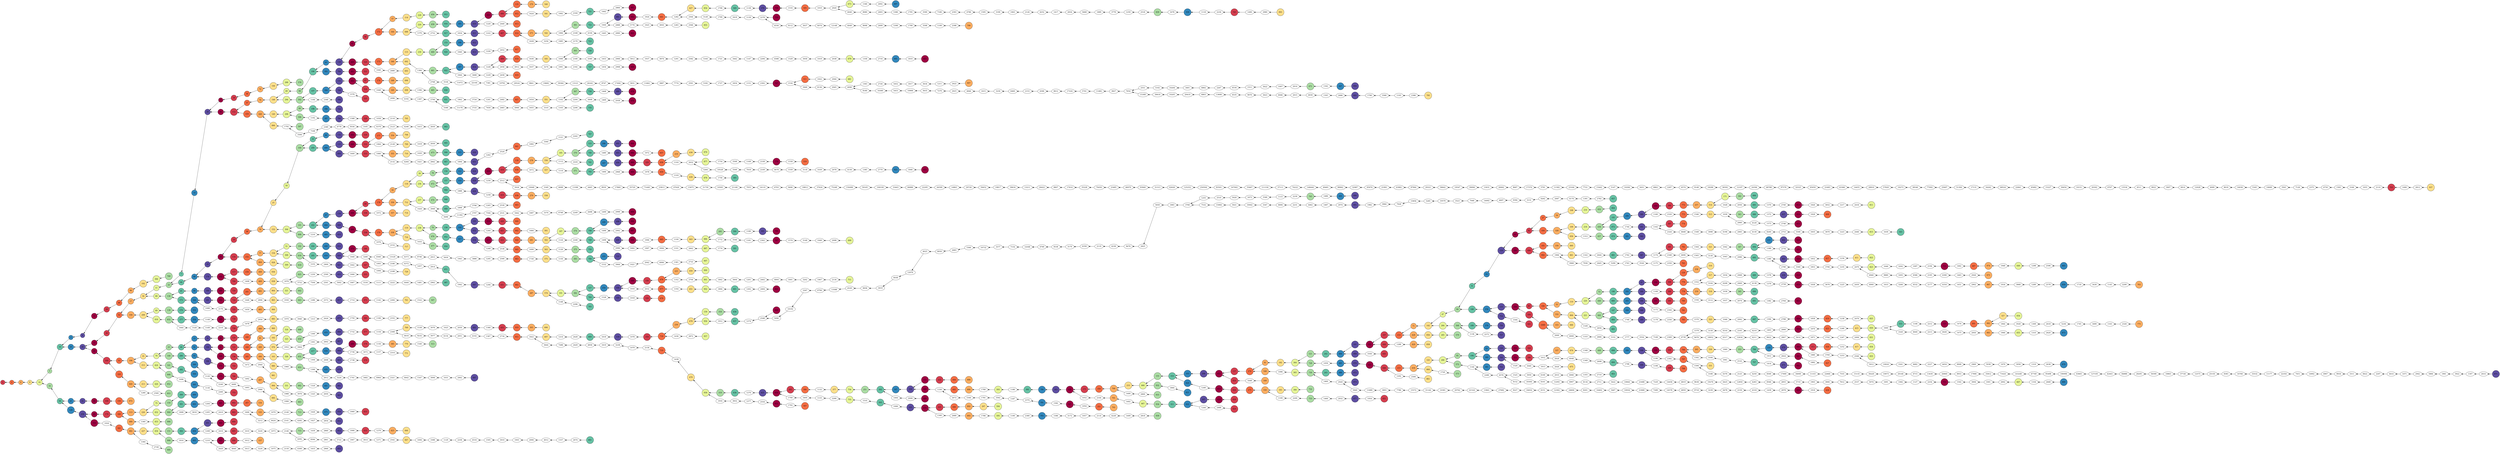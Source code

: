 
digraph G {
rankdir = RL;
     subgraph {
     node [colorscheme=spectral10]

	1 [shape=circle; style=filled; fillcolor=2];
	2 [shape=circle; style=filled; fillcolor=3];
	3 [shape=circle; style=filled; fillcolor=9];
	4 [shape=circle; style=filled; fillcolor=4];
	5 [shape=circle; style=filled; fillcolor=7];
	6 [shape=circle; style=filled; fillcolor=10];
	7 [shape=circle; style=filled; fillcolor=8];
	8 [shape=circle; style=filled; fillcolor=5];
	9 [shape=circle; style=filled; fillcolor=1];
	10 [shape=circle; style=filled; fillcolor=8];
	11 [shape=circle; style=filled; fillcolor=6];
	12 [shape=circle; style=filled; fillcolor=1];
	13 [shape=circle; style=filled; fillcolor=1];
	14 [shape=circle; style=filled; fillcolor=9];
	15 [shape=circle; style=filled; fillcolor=9];
	16 [shape=circle; style=filled; fillcolor=6];
	17 [shape=circle; style=filled; fillcolor=4];
	18 [shape=circle; style=filled; fillcolor=2];
	19 [shape=circle; style=filled; fillcolor=2];
	20 [shape=circle; style=filled; fillcolor=9];
	21 [shape=circle; style=filled; fillcolor=9];
	22 [shape=circle; style=filled; fillcolor=7];
	23 [shape=circle; style=filled; fillcolor=7];
	24 [shape=circle; style=filled; fillcolor=2];
	25 [shape=circle; style=filled; fillcolor=5];
	26 [shape=circle; style=filled; fillcolor=2];
	27 [shape=circle; style=filled; fillcolor=3];
	28 [shape=circle; style=filled; fillcolor=10];
	29 [shape=circle; style=filled; fillcolor=10];
	30 [shape=circle; style=filled; fillcolor=10];
	31 [shape=circle; style=filled; fillcolor=8];
	32 [shape=circle; style=filled; fillcolor=7];
	33 [shape=circle; style=filled; fillcolor=8];
	34 [shape=circle; style=filled; fillcolor=5];
	35 [shape=circle; style=filled; fillcolor=5];
	36 [shape=circle; style=filled; fillcolor=3];
	37 [shape=circle; style=filled; fillcolor=3];
	38 [shape=circle; style=filled; fillcolor=3];
	39 [shape=circle; style=filled; fillcolor=6];
	40 [shape=circle; style=filled; fillcolor=10];
	41 [shape=circle; style=filled; fillcolor=1];
	42 [shape=circle; style=filled; fillcolor=10];
	43 [shape=circle; style=filled; fillcolor=1];
	44 [shape=circle; style=filled; fillcolor=8];
	45 [shape=circle; style=filled; fillcolor=8];
	46 [shape=circle; style=filled; fillcolor=8];
	47 [shape=circle; style=filled; fillcolor=6];
	48 [shape=circle; style=filled; fillcolor=3];
	49 [shape=circle; style=filled; fillcolor=6];
	50 [shape=circle; style=filled; fillcolor=6];
	51 [shape=circle; style=filled; fillcolor=6];
	52 [shape=circle; style=filled; fillcolor=3];
	53 [shape=circle; style=filled; fillcolor=3];
	54 [shape=circle; style=filled; fillcolor=4];
	55 [shape=circle; style=filled; fillcolor=4];
	56 [shape=circle; style=filled; fillcolor=1];
	57 [shape=circle; style=filled; fillcolor=4];
	58 [shape=circle; style=filled; fillcolor=1];
	59 [shape=circle; style=filled; fillcolor=4];
	60 [shape=circle; style=filled; fillcolor=1];
	61 [shape=circle; style=filled; fillcolor=1];
	62 [shape=circle; style=filled; fillcolor=9];
	63 [shape=circle; style=filled; fillcolor=9];
	64 [shape=circle; style=filled; fillcolor=8];
	65 [shape=circle; style=filled; fillcolor=9];
	66 [shape=circle; style=filled; fillcolor=9];
	67 [shape=circle; style=filled; fillcolor=9];
	68 [shape=circle; style=filled; fillcolor=6];
	69 [shape=circle; style=filled; fillcolor=6];
	70 [shape=circle; style=filled; fillcolor=6];
	71 [shape=circle; style=filled; fillcolor=4];
	72 [shape=circle; style=filled; fillcolor=4];
	73 [shape=circle; style=filled; fillcolor=7];
	74 [shape=circle; style=filled; fillcolor=4];
	75 [shape=circle; style=filled; fillcolor=6];
	76 [shape=circle; style=filled; fillcolor=4];
	77 [shape=circle; style=filled; fillcolor=4];
	78 [shape=circle; style=filled; fillcolor=7];
	79 [shape=circle; style=filled; fillcolor=7];
	80 [shape=circle; style=filled; fillcolor=1];
	81 [shape=circle; style=filled; fillcolor=4];
	82 [shape=circle; style=filled; fillcolor=2];
	83 [shape=circle; style=filled; fillcolor=2];
	84 [shape=circle; style=filled; fillcolor=1];
	85 [shape=circle; style=filled; fillcolor=1];
	86 [shape=circle; style=filled; fillcolor=2];
	87 [shape=circle; style=filled; fillcolor=2];
	88 [shape=circle; style=filled; fillcolor=9];
	89 [shape=circle; style=filled; fillcolor=2];
	90 [shape=circle; style=filled; fillcolor=9];
	91 [shape=circle; style=filled; fillcolor=4];
	92 [shape=circle; style=filled; fillcolor=9];
	93 [shape=circle; style=filled; fillcolor=9];
	94 [shape=circle; style=filled; fillcolor=7];
	95 [shape=circle; style=filled; fillcolor=7];
	96 [shape=circle; style=filled; fillcolor=4];
	97 [shape=circle; style=filled; fillcolor=10];
	98 [shape=circle; style=filled; fillcolor=7];
	99 [shape=circle; style=filled; fillcolor=7];
	100 [shape=circle; style=filled; fillcolor=7];
	101 [shape=circle; style=filled; fillcolor=7];
	102 [shape=circle; style=filled; fillcolor=7];
	103 [shape=circle; style=filled; fillcolor=9];
	104 [shape=circle; style=filled; fillcolor=4];
	105 [shape=circle; style=filled; fillcolor=10];
	106 [shape=circle; style=filled; fillcolor=4];
	107 [shape=circle; style=filled; fillcolor=2];
	108 [shape=circle; style=filled; fillcolor=5];
	109 [shape=circle; style=filled; fillcolor=5];
	110 [shape=circle; style=filled; fillcolor=5];
	111 [shape=circle; style=filled; fillcolor=1];
	112 [shape=circle; style=filled; fillcolor=2];
	113 [shape=circle; style=filled; fillcolor=4];
	114 [shape=circle; style=filled; fillcolor=5];
	115 [shape=circle; style=filled; fillcolor=5];
	116 [shape=circle; style=filled; fillcolor=2];
	117 [shape=circle; style=filled; fillcolor=2];
	118 [shape=circle; style=filled; fillcolor=5];
	119 [shape=circle; style=filled; fillcolor=5];
	120 [shape=circle; style=filled; fillcolor=2];
	121 [shape=circle; style=filled; fillcolor=7];
	122 [shape=circle; style=filled; fillcolor=2];
	123 [shape=circle; style=filled; fillcolor=8];
	124 [shape=circle; style=filled; fillcolor=10];
	125 [shape=circle; style=filled; fillcolor=10];
	126 [shape=circle; style=filled; fillcolor=10];
	127 [shape=circle; style=filled; fillcolor=8];
	128 [shape=circle; style=filled; fillcolor=9];
	129 [shape=circle; style=filled; fillcolor=3];
	130 [shape=circle; style=filled; fillcolor=10];
	131 [shape=circle; style=filled; fillcolor=10];
	132 [shape=circle; style=filled; fillcolor=10];
	133 [shape=circle; style=filled; fillcolor=10];
	134 [shape=circle; style=filled; fillcolor=10];
	135 [shape=circle; style=filled; fillcolor=3];
	136 [shape=circle; style=filled; fillcolor=7];
	137 [shape=circle; style=filled; fillcolor=2];
	138 [shape=circle; style=filled; fillcolor=7];
	139 [shape=circle; style=filled; fillcolor=3];
	140 [shape=circle; style=filled; fillcolor=7];
	141 [shape=circle; style=filled; fillcolor=7];
	142 [shape=circle; style=filled; fillcolor=5];
	143 [shape=circle; style=filled; fillcolor=5];
	144 [shape=circle; style=filled; fillcolor=5];
	145 [shape=circle; style=filled; fillcolor=8];
	146 [shape=circle; style=filled; fillcolor=8];
	147 [shape=circle; style=filled; fillcolor=8];
	148 [shape=circle; style=filled; fillcolor=5];
	149 [shape=circle; style=filled; fillcolor=5];
	150 [shape=circle; style=filled; fillcolor=7];
	151 [shape=circle; style=filled; fillcolor=7];
	152 [shape=circle; style=filled; fillcolor=5];
	153 [shape=circle; style=filled; fillcolor=8];
	154 [shape=circle; style=filled; fillcolor=5];
	155 [shape=circle; style=filled; fillcolor=7];
	156 [shape=circle; style=filled; fillcolor=8];
	157 [shape=circle; style=filled; fillcolor=8];
	158 [shape=circle; style=filled; fillcolor=8];
	159 [shape=circle; style=filled; fillcolor=6];
	160 [shape=circle; style=filled; fillcolor=2];
	161 [shape=circle; style=filled; fillcolor=10];
	162 [shape=circle; style=filled; fillcolor=5];
	163 [shape=circle; style=filled; fillcolor=5];
	164 [shape=circle; style=filled; fillcolor=3];
	165 [shape=circle; style=filled; fillcolor=3];
	166 [shape=circle; style=filled; fillcolor=3];
	167 [shape=circle; style=filled; fillcolor=9];
	168 [shape=circle; style=filled; fillcolor=2];
	169 [shape=circle; style=filled; fillcolor=1];
	170 [shape=circle; style=filled; fillcolor=2];
	171 [shape=circle; style=filled; fillcolor=6];
	172 [shape=circle; style=filled; fillcolor=3];
	173 [shape=circle; style=filled; fillcolor=3];
	174 [shape=circle; style=filled; fillcolor=3];
	175 [shape=circle; style=filled; fillcolor=2];
	176 [shape=circle; style=filled; fillcolor=10];
	177 [shape=circle; style=filled; fillcolor=3];
	178 [shape=circle; style=filled; fillcolor=3];
	179 [shape=circle; style=filled; fillcolor=3];
	180 [shape=circle; style=filled; fillcolor=10];
	181 [shape=circle; style=filled; fillcolor=10];
	182 [shape=circle; style=filled; fillcolor=5];
	183 [shape=circle; style=filled; fillcolor=5];
	184 [shape=circle; style=filled; fillcolor=10];
	185 [shape=circle; style=filled; fillcolor=6];
	186 [shape=circle; style=filled; fillcolor=10];
	187 [shape=circle; style=filled; fillcolor=6];
	188 [shape=circle; style=filled; fillcolor=8];
	189 [shape=circle; style=filled; fillcolor=8];
	190 [shape=circle; style=filled; fillcolor=8];
	191 [shape=circle; style=filled; fillcolor=6];
	192 [shape=circle; style=filled; fillcolor=5];
	193 [shape=circle; style=filled; fillcolor=1];
	194 [shape=circle; style=filled; fillcolor=1];
	195 [shape=circle; style=filled; fillcolor=1];
	196 [shape=circle; style=filled; fillcolor=8];
	197 [shape=circle; style=filled; fillcolor=8];
	198 [shape=circle; style=filled; fillcolor=8];
	199 [shape=circle; style=filled; fillcolor=1];
	200 [shape=circle; style=filled; fillcolor=8];
	201 [shape=circle; style=filled; fillcolor=10];
	202 [shape=circle; style=filled; fillcolor=8];
	203 [shape=circle; style=filled; fillcolor=1];
	204 [shape=circle; style=filled; fillcolor=8];
	205 [shape=circle; style=filled; fillcolor=8];
	206 [shape=circle; style=filled; fillcolor=10];
	207 [shape=circle; style=filled; fillcolor=10];
	208 [shape=circle; style=filled; fillcolor=5];
	209 [shape=circle; style=filled; fillcolor=1];
	210 [shape=circle; style=filled; fillcolor=1];
	211 [shape=circle; style=filled; fillcolor=1];
	212 [shape=circle; style=filled; fillcolor=5];
	213 [shape=circle; style=filled; fillcolor=5];
	214 [shape=circle; style=filled; fillcolor=3];
	215 [shape=circle; style=filled; fillcolor=3];
	216 [shape=circle; style=filled; fillcolor=6];
	217 [shape=circle; style=filled; fillcolor=8];
	218 [shape=circle; style=filled; fillcolor=6];
	219 [shape=circle; style=filled; fillcolor=4];
	220 [shape=circle; style=filled; fillcolor=6];
	221 [shape=circle; style=filled; fillcolor=6];
	222 [shape=circle; style=filled; fillcolor=2];
	223 [shape=circle; style=filled; fillcolor=2];
	224 [shape=circle; style=filled; fillcolor=3];
	225 [shape=circle; style=filled; fillcolor=4];
	226 [shape=circle; style=filled; fillcolor=5];
	227 [shape=circle; style=filled; fillcolor=5];
	228 [shape=circle; style=filled; fillcolor=6];
	229 [shape=circle; style=filled; fillcolor=6];
	230 [shape=circle; style=filled; fillcolor=6];
	231 [shape=circle; style=filled; fillcolor=9];
	232 [shape=circle; style=filled; fillcolor=3];
	233 [shape=circle; style=filled; fillcolor=5];
	234 [shape=circle; style=filled; fillcolor=3];
	235 [shape=circle; style=filled; fillcolor=9];
	236 [shape=circle; style=filled; fillcolor=6];
	237 [shape=circle; style=filled; fillcolor=6];
	238 [shape=circle; style=filled; fillcolor=6];
	239 [shape=circle; style=filled; fillcolor=4];
	240 [shape=circle; style=filled; fillcolor=3];
	241 [shape=circle; style=filled; fillcolor=3];
	242 [shape=circle; style=filled; fillcolor=8];
	243 [shape=circle; style=filled; fillcolor=8];
	244 [shape=circle; style=filled; fillcolor=3];
	245 [shape=circle; style=filled; fillcolor=3];
	246 [shape=circle; style=filled; fillcolor=9];
	247 [shape=circle; style=filled; fillcolor=9];
	248 [shape=circle; style=filled; fillcolor=1];
	249 [shape=circle; style=filled; fillcolor=9];
	250 [shape=circle; style=filled; fillcolor=1];
	251 [shape=circle; style=filled; fillcolor=7];
	252 [shape=circle; style=filled; fillcolor=1];
	253 [shape=circle; style=filled; fillcolor=1];
	254 [shape=circle; style=filled; fillcolor=9];
	255 [shape=circle; style=filled; fillcolor=9];
	256 [shape=circle; style=filled; fillcolor=10];
	257 [shape=circle; style=filled; fillcolor=4];
	258 [shape=circle; style=filled; fillcolor=4];
	259 [shape=circle; style=filled; fillcolor=4];
	260 [shape=circle; style=filled; fillcolor=1];
	261 [shape=circle; style=filled; fillcolor=1];
	262 [shape=circle; style=filled; fillcolor=1];
	263 [shape=circle; style=filled; fillcolor=10];
	264 [shape=circle; style=filled; fillcolor=1];
	265 [shape=circle; style=filled; fillcolor=4];
	266 [shape=circle; style=filled; fillcolor=1];
	267 [shape=circle; style=filled; fillcolor=3];
	268 [shape=circle; style=filled; fillcolor=1];
	269 [shape=circle; style=filled; fillcolor=1];
	270 [shape=circle; style=filled; fillcolor=4];
	271 [shape=circle; style=filled; fillcolor=4];
	272 [shape=circle; style=filled; fillcolor=8];
	273 [shape=circle; style=filled; fillcolor=1];
	274 [shape=circle; style=filled; fillcolor=3];
	275 [shape=circle; style=filled; fillcolor=3];
	276 [shape=circle; style=filled; fillcolor=8];
	277 [shape=circle; style=filled; fillcolor=8];
	278 [shape=circle; style=filled; fillcolor=4];
	279 [shape=circle; style=filled; fillcolor=4];
	280 [shape=circle; style=filled; fillcolor=8];
	281 [shape=circle; style=filled; fillcolor=4];
	282 [shape=circle; style=filled; fillcolor=8];
	283 [shape=circle; style=filled; fillcolor=2];
	284 [shape=circle; style=filled; fillcolor=6];
	285 [shape=circle; style=filled; fillcolor=6];
	286 [shape=circle; style=filled; fillcolor=6];
	287 [shape=circle; style=filled; fillcolor=4];
	288 [shape=circle; style=filled; fillcolor=6];
	289 [shape=circle; style=filled; fillcolor=1];
	290 [shape=circle; style=filled; fillcolor=9];
	291 [shape=circle; style=filled; fillcolor=9];
	292 [shape=circle; style=filled; fillcolor=9];
	293 [shape=circle; style=filled; fillcolor=9];
	294 [shape=circle; style=filled; fillcolor=9];
	295 [shape=circle; style=filled; fillcolor=7];
	296 [shape=circle; style=filled; fillcolor=6];
	297 [shape=circle; style=filled; fillcolor=5];
	298 [shape=circle; style=filled; fillcolor=6];
	299 [shape=circle; style=filled; fillcolor=9];
	300 [shape=circle; style=filled; fillcolor=8];
	301 [shape=circle; style=filled; fillcolor=8];
	302 [shape=circle; style=filled; fillcolor=8];
	303 [shape=circle; style=filled; fillcolor=4];
	304 [shape=circle; style=filled; fillcolor=6];
	305 [shape=circle; style=filled; fillcolor=9];
	306 [shape=circle; style=filled; fillcolor=9];
	307 [shape=circle; style=filled; fillcolor=9];
	308 [shape=circle; style=filled; fillcolor=6];
	309 [shape=circle; style=filled; fillcolor=6];
	310 [shape=circle; style=filled; fillcolor=8];
	311 [shape=circle; style=filled; fillcolor=8];
	312 [shape=circle; style=filled; fillcolor=9];
	313 [shape=circle; style=filled; fillcolor=2];
	314 [shape=circle; style=filled; fillcolor=9];
	315 [shape=circle; style=filled; fillcolor=9];
	316 [shape=circle; style=filled; fillcolor=9];
	317 [shape=circle; style=filled; fillcolor=9];
	318 [shape=circle; style=filled; fillcolor=7];
	319 [shape=circle; style=filled; fillcolor=7];
	320 [shape=circle; style=filled; fillcolor=3];
	321 [shape=circle; style=filled; fillcolor=6];
	322 [shape=circle; style=filled; fillcolor=1];
	323 [shape=circle; style=filled; fillcolor=1];
	324 [shape=circle; style=filled; fillcolor=6];
	325 [shape=circle; style=filled; fillcolor=6];
	326 [shape=circle; style=filled; fillcolor=6];
	327 [shape=circle; style=filled; fillcolor=5];
	328 [shape=circle; style=filled; fillcolor=4];
	329 [shape=circle; style=filled; fillcolor=2];
	330 [shape=circle; style=filled; fillcolor=4];
	331 [shape=circle; style=filled; fillcolor=6];
	332 [shape=circle; style=filled; fillcolor=4];
	333 [shape=circle; style=filled; fillcolor=4];
	334 [shape=circle; style=filled; fillcolor=10];
	335 [shape=circle; style=filled; fillcolor=10];
	336 [shape=circle; style=filled; fillcolor=3];
	337 [shape=circle; style=filled; fillcolor=4];
	338 [shape=circle; style=filled; fillcolor=2];
	339 [shape=circle; style=filled; fillcolor=2];
	340 [shape=circle; style=filled; fillcolor=3];
	341 [shape=circle; style=filled; fillcolor=3];
	342 [shape=circle; style=filled; fillcolor=7];
	343 [shape=circle; style=filled; fillcolor=7];
	344 [shape=circle; style=filled; fillcolor=4];
	345 [shape=circle; style=filled; fillcolor=7];
	346 [shape=circle; style=filled; fillcolor=4];
	347 [shape=circle; style=filled; fillcolor=7];
	348 [shape=circle; style=filled; fillcolor=4];
	349 [shape=circle; style=filled; fillcolor=4];
	350 [shape=circle; style=filled; fillcolor=3];
	351 [shape=circle; style=filled; fillcolor=3];
	352 [shape=circle; style=filled; fillcolor=1];
	353 [shape=circle; style=filled; fillcolor=7];
	354 [shape=circle; style=filled; fillcolor=4];
	355 [shape=circle; style=filled; fillcolor=4];
	356 [shape=circle; style=filled; fillcolor=4];
	357 [shape=circle; style=filled; fillcolor=4];
	358 [shape=circle; style=filled; fillcolor=4];
	359 [shape=circle; style=filled; fillcolor=2];
	360 [shape=circle; style=filled; fillcolor=1];
	361 [shape=circle; style=filled; fillcolor=7];
	362 [shape=circle; style=filled; fillcolor=1];
	363 [shape=circle; style=filled; fillcolor=7];
	364 [shape=circle; style=filled; fillcolor=6];
	365 [shape=circle; style=filled; fillcolor=6];
	366 [shape=circle; style=filled; fillcolor=6];
	367 [shape=circle; style=filled; fillcolor=7];
	368 [shape=circle; style=filled; fillcolor=1];
	369 [shape=circle; style=filled; fillcolor=1];
	370 [shape=circle; style=filled; fillcolor=7];
	371 [shape=circle; style=filled; fillcolor=7];
	372 [shape=circle; style=filled; fillcolor=1];
	373 [shape=circle; style=filled; fillcolor=1];
	374 [shape=circle; style=filled; fillcolor=7];
	375 [shape=circle; style=filled; fillcolor=7];
	376 [shape=circle; style=filled; fillcolor=9];
	377 [shape=circle; style=filled; fillcolor=5];
	378 [shape=circle; style=filled; fillcolor=9];
	379 [shape=circle; style=filled; fillcolor=10];
	380 [shape=circle; style=filled; fillcolor=9];
	381 [shape=circle; style=filled; fillcolor=9];
	382 [shape=circle; style=filled; fillcolor=7];
	383 [shape=circle; style=filled; fillcolor=7];
	384 [shape=circle; style=filled; fillcolor=6];
	385 [shape=circle; style=filled; fillcolor=4];
	386 [shape=circle; style=filled; fillcolor=2];
	387 [shape=circle; style=filled; fillcolor=2];
	388 [shape=circle; style=filled; fillcolor=2];
	389 [shape=circle; style=filled; fillcolor=2];
	390 [shape=circle; style=filled; fillcolor=2];
	391 [shape=circle; style=filled; fillcolor=2];
	392 [shape=circle; style=filled; fillcolor=9];
	393 [shape=circle; style=filled; fillcolor=10];
	394 [shape=circle; style=filled; fillcolor=9];
	395 [shape=circle; style=filled; fillcolor=8];
	396 [shape=circle; style=filled; fillcolor=9];
	397 [shape=circle; style=filled; fillcolor=9];
	398 [shape=circle; style=filled; fillcolor=2];
	399 [shape=circle; style=filled; fillcolor=2];
	400 [shape=circle; style=filled; fillcolor=9];
	401 [shape=circle; style=filled; fillcolor=1];
	402 [shape=circle; style=filled; fillcolor=1];
	403 [shape=circle; style=filled; fillcolor=1];
	404 [shape=circle; style=filled; fillcolor=9];
	405 [shape=circle; style=filled; fillcolor=9];
	406 [shape=circle; style=filled; fillcolor=2];
	407 [shape=circle; style=filled; fillcolor=2];
	408 [shape=circle; style=filled; fillcolor=9];
	409 [shape=circle; style=filled; fillcolor=2];
	410 [shape=circle; style=filled; fillcolor=9];
	411 [shape=circle; style=filled; fillcolor=5];
	412 [shape=circle; style=filled; fillcolor=1];
	413 [shape=circle; style=filled; fillcolor=1];
	414 [shape=circle; style=filled; fillcolor=1];
	415 [shape=circle; style=filled; fillcolor=5];
	416 [shape=circle; style=filled; fillcolor=6];
	417 [shape=circle; style=filled; fillcolor=5];
	418 [shape=circle; style=filled; fillcolor=2];
	419 [shape=circle; style=filled; fillcolor=2];
	420 [shape=circle; style=filled; fillcolor=2];
	421 [shape=circle; style=filled; fillcolor=2];
	422 [shape=circle; style=filled; fillcolor=2];
	423 [shape=circle; style=filled; fillcolor=4];
	424 [shape=circle; style=filled; fillcolor=6];
	425 [shape=circle; style=filled; fillcolor=10];
	426 [shape=circle; style=filled; fillcolor=6];
	427 [shape=circle; style=filled; fillcolor=5];
	428 [shape=circle; style=filled; fillcolor=4];
	429 [shape=circle; style=filled; fillcolor=4];
	430 [shape=circle; style=filled; fillcolor=4];
	431 [shape=circle; style=filled; fillcolor=2];
	432 [shape=circle; style=filled; fillcolor=7];
	433 [shape=circle; style=filled; fillcolor=9];
	434 [shape=circle; style=filled; fillcolor=9];
	435 [shape=circle; style=filled; fillcolor=9];
	436 [shape=circle; style=filled; fillcolor=7];
	437 [shape=circle; style=filled; fillcolor=7];
	438 [shape=circle; style=filled; fillcolor=5];
	439 [shape=circle; style=filled; fillcolor=5];
	440 [shape=circle; style=filled; fillcolor=7];
	441 [shape=circle; style=filled; fillcolor=9];
	442 [shape=circle; style=filled; fillcolor=7];
	443 [shape=circle; style=filled; fillcolor=5];
	444 [shape=circle; style=filled; fillcolor=3];
	445 [shape=circle; style=filled; fillcolor=3];
	446 [shape=circle; style=filled; fillcolor=3];
	447 [shape=circle; style=filled; fillcolor=9];
	448 [shape=circle; style=filled; fillcolor=4];
	449 [shape=circle; style=filled; fillcolor=7];
	450 [shape=circle; style=filled; fillcolor=5];
	451 [shape=circle; style=filled; fillcolor=5];
	452 [shape=circle; style=filled; fillcolor=6];
	453 [shape=circle; style=filled; fillcolor=6];
	454 [shape=circle; style=filled; fillcolor=6];
	455 [shape=circle; style=filled; fillcolor=2];
	456 [shape=circle; style=filled; fillcolor=7];
	457 [shape=circle; style=filled; fillcolor=10];
	458 [shape=circle; style=filled; fillcolor=7];
	459 [shape=circle; style=filled; fillcolor=10];
	460 [shape=circle; style=filled; fillcolor=7];
	461 [shape=circle; style=filled; fillcolor=7];
	462 [shape=circle; style=filled; fillcolor=10];
	463 [shape=circle; style=filled; fillcolor=10];
	464 [shape=circle; style=filled; fillcolor=4];
	465 [shape=circle; style=filled; fillcolor=7];
	466 [shape=circle; style=filled; fillcolor=6];
	467 [shape=circle; style=filled; fillcolor=6];
	468 [shape=circle; style=filled; fillcolor=4];
	469 [shape=circle; style=filled; fillcolor=4];
	470 [shape=circle; style=filled; fillcolor=10];
	471 [shape=circle; style=filled; fillcolor=10];
	472 [shape=circle; style=filled; fillcolor=7];
	473 [shape=circle; style=filled; fillcolor=7];
	474 [shape=circle; style=filled; fillcolor=7];
	475 [shape=circle; style=filled; fillcolor=9];
	476 [shape=circle; style=filled; fillcolor=7];
	477 [shape=circle; style=filled; fillcolor=7];
	478 [shape=circle; style=filled; fillcolor=5];
	479 [shape=circle; style=filled; fillcolor=5];
	480 [shape=circle; style=filled; fillcolor=4];
	481 [shape=circle; style=filled; fillcolor=10];
	482 [shape=circle; style=filled; fillcolor=4];
	483 [shape=circle; style=filled; fillcolor=4];
	484 [shape=circle; style=filled; fillcolor=9];
	485 [shape=circle; style=filled; fillcolor=9];
	486 [shape=circle; style=filled; fillcolor=9];
	487 [shape=circle; style=filled; fillcolor=3];
	488 [shape=circle; style=filled; fillcolor=4];
	489 [shape=circle; style=filled; fillcolor=10];
	490 [shape=circle; style=filled; fillcolor=4];
	491 [shape=circle; style=filled; fillcolor=3];
	492 [shape=circle; style=filled; fillcolor=10];
	493 [shape=circle; style=filled; fillcolor=10];
	494 [shape=circle; style=filled; fillcolor=10];
	495 [shape=circle; style=filled; fillcolor=9];
	496 [shape=circle; style=filled; fillcolor=2];
	497 [shape=circle; style=filled; fillcolor=4];
	498 [shape=circle; style=filled; fillcolor=10];
	499 [shape=circle; style=filled; fillcolor=10];
	500 [shape=circle; style=filled; fillcolor=2];
	501 [shape=circle; style=filled; fillcolor=2];
	502 [shape=circle; style=filled; fillcolor=8];
	503 [shape=circle; style=filled; fillcolor=8];
	504 [shape=circle; style=filled; fillcolor=2];
	505 [shape=circle; style=filled; fillcolor=3];
	506 [shape=circle; style=filled; fillcolor=2];
	507 [shape=circle; style=filled; fillcolor=7];
	508 [shape=circle; style=filled; fillcolor=10];
	509 [shape=circle; style=filled; fillcolor=10];
	510 [shape=circle; style=filled; fillcolor=10];
	511 [shape=circle; style=filled; fillcolor=3];
	512 [shape=circle; style=filled; fillcolor=1];
	513 [shape=circle; style=filled; fillcolor=7];
	514 [shape=circle; style=filled; fillcolor=5];
	515 [shape=circle; style=filled; fillcolor=5];
	516 [shape=circle; style=filled; fillcolor=5];
	517 [shape=circle; style=filled; fillcolor=5];
	518 [shape=circle; style=filled; fillcolor=5];
	519 [shape=circle; style=filled; fillcolor=3];
	520 [shape=circle; style=filled; fillcolor=2];
	521 [shape=circle; style=filled; fillcolor=5];
	522 [shape=circle; style=filled; fillcolor=2];
	523 [shape=circle; style=filled; fillcolor=5];
	524 [shape=circle; style=filled; fillcolor=2];
	525 [shape=circle; style=filled; fillcolor=2];
	526 [shape=circle; style=filled; fillcolor=1];
	527 [shape=circle; style=filled; fillcolor=1];
	528 [shape=circle; style=filled; fillcolor=2];
	529 [shape=circle; style=filled; fillcolor=2];
	530 [shape=circle; style=filled; fillcolor=5];
	531 [shape=circle; style=filled; fillcolor=5];
	532 [shape=circle; style=filled; fillcolor=2];
	533 [shape=circle; style=filled; fillcolor=2];
	534 [shape=circle; style=filled; fillcolor=4];
	535 [shape=circle; style=filled; fillcolor=4];
	536 [shape=circle; style=filled; fillcolor=2];
	537 [shape=circle; style=filled; fillcolor=4];
	538 [shape=circle; style=filled; fillcolor=2];
	539 [shape=circle; style=filled; fillcolor=10];
	540 [shape=circle; style=filled; fillcolor=5];
	541 [shape=circle; style=filled; fillcolor=5];
	542 [shape=circle; style=filled; fillcolor=5];
	543 [shape=circle; style=filled; fillcolor=8];
	544 [shape=circle; style=filled; fillcolor=9];
	545 [shape=circle; style=filled; fillcolor=5];
	546 [shape=circle; style=filled; fillcolor=2];
	547 [shape=circle; style=filled; fillcolor=2];
	548 [shape=circle; style=filled; fillcolor=4];
	549 [shape=circle; style=filled; fillcolor=4];
	550 [shape=circle; style=filled; fillcolor=4];
	551 [shape=circle; style=filled; fillcolor=5];
	552 [shape=circle; style=filled; fillcolor=9];
	553 [shape=circle; style=filled; fillcolor=8];
	554 [shape=circle; style=filled; fillcolor=9];
	555 [shape=circle; style=filled; fillcolor=2];
	556 [shape=circle; style=filled; fillcolor=5];
	557 [shape=circle; style=filled; fillcolor=5];
	558 [shape=circle; style=filled; fillcolor=5];
	559 [shape=circle; style=filled; fillcolor=9];
	560 [shape=circle; style=filled; fillcolor=9];
	561 [shape=circle; style=filled; fillcolor=5];
	562 [shape=circle; style=filled; fillcolor=5];
	563 [shape=circle; style=filled; fillcolor=5];
	564 [shape=circle; style=filled; fillcolor=9];
	565 [shape=circle; style=filled; fillcolor=9];
	566 [shape=circle; style=filled; fillcolor=3];
	567 [shape=circle; style=filled; fillcolor=3];
	568 [shape=circle; style=filled; fillcolor=7];
	569 [shape=circle; style=filled; fillcolor=8];
	570 [shape=circle; style=filled; fillcolor=7];
	571 [shape=circle; style=filled; fillcolor=2];
	572 [shape=circle; style=filled; fillcolor=7];
	573 [shape=circle; style=filled; fillcolor=7];
	574 [shape=circle; style=filled; fillcolor=5];
	575 [shape=circle; style=filled; fillcolor=5];
	576 [shape=circle; style=filled; fillcolor=7];
	577 [shape=circle; style=filled; fillcolor=2];
	578 [shape=circle; style=filled; fillcolor=2];
	579 [shape=circle; style=filled; fillcolor=2];
	580 [shape=circle; style=filled; fillcolor=10];
	581 [shape=circle; style=filled; fillcolor=10];
	582 [shape=circle; style=filled; fillcolor=10];
	583 [shape=circle; style=filled; fillcolor=2];
	584 [shape=circle; style=filled; fillcolor=10];
	585 [shape=circle; style=filled; fillcolor=8];
	586 [shape=circle; style=filled; fillcolor=10];
	587 [shape=circle; style=filled; fillcolor=10];
	588 [shape=circle; style=filled; fillcolor=10];
	589 [shape=circle; style=filled; fillcolor=10];
	590 [shape=circle; style=filled; fillcolor=8];
	591 [shape=circle; style=filled; fillcolor=8];
	592 [shape=circle; style=filled; fillcolor=7];
	593 [shape=circle; style=filled; fillcolor=6];
	594 [shape=circle; style=filled; fillcolor=6];
	595 [shape=circle; style=filled; fillcolor=6];
	596 [shape=circle; style=filled; fillcolor=7];
	597 [shape=circle; style=filled; fillcolor=7];
	598 [shape=circle; style=filled; fillcolor=10];
	599 [shape=circle; style=filled; fillcolor=10];
	600 [shape=circle; style=filled; fillcolor=9];
	601 [shape=circle; style=filled; fillcolor=8];
	602 [shape=circle; style=filled; fillcolor=9];
	603 [shape=circle; style=filled; fillcolor=1];
	604 [shape=circle; style=filled; fillcolor=9];
	605 [shape=circle; style=filled; fillcolor=9];
	606 [shape=circle; style=filled; fillcolor=5];
	607 [shape=circle; style=filled; fillcolor=5];
	608 [shape=circle; style=filled; fillcolor=7];
	609 [shape=circle; style=filled; fillcolor=3];
	610 [shape=circle; style=filled; fillcolor=10];
	611 [shape=circle; style=filled; fillcolor=10];
	612 [shape=circle; style=filled; fillcolor=10];
	613 [shape=circle; style=filled; fillcolor=10];
	614 [shape=circle; style=filled; fillcolor=10];
	615 [shape=circle; style=filled; fillcolor=1];
	616 [shape=circle; style=filled; fillcolor=7];
	617 [shape=circle; style=filled; fillcolor=3];
	618 [shape=circle; style=filled; fillcolor=7];
	619 [shape=circle; style=filled; fillcolor=3];
	620 [shape=circle; style=filled; fillcolor=9];
	621 [shape=circle; style=filled; fillcolor=9];
	622 [shape=circle; style=filled; fillcolor=9];
	623 [shape=circle; style=filled; fillcolor=3];
	624 [shape=circle; style=filled; fillcolor=10];
	625 [shape=circle; style=filled; fillcolor=7];
	626 [shape=circle; style=filled; fillcolor=3];
	627 [shape=circle; style=filled; fillcolor=3];
	628 [shape=circle; style=filled; fillcolor=10];
	629 [shape=circle; style=filled; fillcolor=10];
	630 [shape=circle; style=filled; fillcolor=10];
	631 [shape=circle; style=filled; fillcolor=10];
	632 [shape=circle; style=filled; fillcolor=10];
	633 [shape=circle; style=filled; fillcolor=2];
	634 [shape=circle; style=filled; fillcolor=10];
	635 [shape=circle; style=filled; fillcolor=2];
	636 [shape=circle; style=filled; fillcolor=8];
	637 [shape=circle; style=filled; fillcolor=8];
	638 [shape=circle; style=filled; fillcolor=8];
	639 [shape=circle; style=filled; fillcolor=3];
	640 [shape=circle; style=filled; fillcolor=4];
	641 [shape=circle; style=filled; fillcolor=3];
	642 [shape=circle; style=filled; fillcolor=7];
	643 [shape=circle; style=filled; fillcolor=7];
	644 [shape=circle; style=filled; fillcolor=2];
	645 [shape=circle; style=filled; fillcolor=2];
	646 [shape=circle; style=filled; fillcolor=2];
	647 [shape=circle; style=filled; fillcolor=10];
	648 [shape=circle; style=filled; fillcolor=7];
	649 [shape=circle; style=filled; fillcolor=6];
	650 [shape=circle; style=filled; fillcolor=7];
	651 [shape=circle; style=filled; fillcolor=2];
	652 [shape=circle; style=filled; fillcolor=7];
	653 [shape=circle; style=filled; fillcolor=7];
	654 [shape=circle; style=filled; fillcolor=6];
	655 [shape=circle; style=filled; fillcolor=6];
	656 [shape=circle; style=filled; fillcolor=5];
	657 [shape=circle; style=filled; fillcolor=3];
	658 [shape=circle; style=filled; fillcolor=3];
	659 [shape=circle; style=filled; fillcolor=3];
	660 [shape=circle; style=filled; fillcolor=5];
	661 [shape=circle; style=filled; fillcolor=5];
	662 [shape=circle; style=filled; fillcolor=7];
	663 [shape=circle; style=filled; fillcolor=7];
	664 [shape=circle; style=filled; fillcolor=5];
	665 [shape=circle; style=filled; fillcolor=3];
	666 [shape=circle; style=filled; fillcolor=5];
	667 [shape=circle; style=filled; fillcolor=6];
	668 [shape=circle; style=filled; fillcolor=1];
	669 [shape=circle; style=filled; fillcolor=1];
	670 [shape=circle; style=filled; fillcolor=1];
	671 [shape=circle; style=filled; fillcolor=7];
	672 [shape=circle; style=filled; fillcolor=4];
	673 [shape=circle; style=filled; fillcolor=6];
	674 [shape=circle; style=filled; fillcolor=5];
	675 [shape=circle; style=filled; fillcolor=5];
	676 [shape=circle; style=filled; fillcolor=3];
	677 [shape=circle; style=filled; fillcolor=3];
	678 [shape=circle; style=filled; fillcolor=3];
	679 [shape=circle; style=filled; fillcolor=6];
	680 [shape=circle; style=filled; fillcolor=4];
	681 [shape=circle; style=filled; fillcolor=6];
	682 [shape=circle; style=filled; fillcolor=4];
	683 [shape=circle; style=filled; fillcolor=10];
	684 [shape=circle; style=filled; fillcolor=8];
	685 [shape=circle; style=filled; fillcolor=8];
	686 [shape=circle; style=filled; fillcolor=8];
	687 [shape=circle; style=filled; fillcolor=10];
	688 [shape=circle; style=filled; fillcolor=5];
	689 [shape=circle; style=filled; fillcolor=8];
	690 [shape=circle; style=filled; fillcolor=8];
	691 [shape=circle; style=filled; fillcolor=8];
	692 [shape=circle; style=filled; fillcolor=5];
	693 [shape=circle; style=filled; fillcolor=5];
	694 [shape=circle; style=filled; fillcolor=8];
	695 [shape=circle; style=filled; fillcolor=8];
	696 [shape=circle; style=filled; fillcolor=5];
	697 [shape=circle; style=filled; fillcolor=8];
	698 [shape=circle; style=filled; fillcolor=5];
	699 [shape=circle; style=filled; fillcolor=6];
	700 [shape=circle; style=filled; fillcolor=4];
	701 [shape=circle; style=filled; fillcolor=4];
	702 [shape=circle; style=filled; fillcolor=4];
	703 [shape=circle; style=filled; fillcolor=2];
	704 [shape=circle; style=filled; fillcolor=2];
	705 [shape=circle; style=filled; fillcolor=5];
	706 [shape=circle; style=filled; fillcolor=8];
	707 [shape=circle; style=filled; fillcolor=8];
	708 [shape=circle; style=filled; fillcolor=5];
	709 [shape=circle; style=filled; fillcolor=5];
	710 [shape=circle; style=filled; fillcolor=5];
	711 [shape=circle; style=filled; fillcolor=6];
	712 [shape=circle; style=filled; fillcolor=5];
	713 [shape=circle; style=filled; fillcolor=7];
	714 [shape=circle; style=filled; fillcolor=5];
	715 [shape=circle; style=filled; fillcolor=7];
	716 [shape=circle; style=filled; fillcolor=5];
	717 [shape=circle; style=filled; fillcolor=5];
	718 [shape=circle; style=filled; fillcolor=3];
	719 [shape=circle; style=filled; fillcolor=3];
	720 [shape=circle; style=filled; fillcolor=2];
	721 [shape=circle; style=filled; fillcolor=8];
	722 [shape=circle; style=filled; fillcolor=8];
	723 [shape=circle; style=filled; fillcolor=8];
	724 [shape=circle; style=filled; fillcolor=2];
	725 [shape=circle; style=filled; fillcolor=2];
	726 [shape=circle; style=filled; fillcolor=8];
	727 [shape=circle; style=filled; fillcolor=8];
	728 [shape=circle; style=filled; fillcolor=7];
	729 [shape=circle; style=filled; fillcolor=5];
	730 [shape=circle; style=filled; fillcolor=7];
	731 [shape=circle; style=filled; fillcolor=1];
	732 [shape=circle; style=filled; fillcolor=7];
	733 [shape=circle; style=filled; fillcolor=7];
	734 [shape=circle; style=filled; fillcolor=8];
	735 [shape=circle; style=filled; fillcolor=8];
	736 [shape=circle; style=filled; fillcolor=2];
	737 [shape=circle; style=filled; fillcolor=1];
	738 [shape=circle; style=filled; fillcolor=2];
	739 [shape=circle; style=filled; fillcolor=2];
	740 [shape=circle; style=filled; fillcolor=8];
	741 [shape=circle; style=filled; fillcolor=8];
	742 [shape=circle; style=filled; fillcolor=8];
	743 [shape=circle; style=filled; fillcolor=7];
	744 [shape=circle; style=filled; fillcolor=2];
	745 [shape=circle; style=filled; fillcolor=2];
	746 [shape=circle; style=filled; fillcolor=2];
	747 [shape=circle; style=filled; fillcolor=8];
	748 [shape=circle; style=filled; fillcolor=8];
	749 [shape=circle; style=filled; fillcolor=8];
	750 [shape=circle; style=filled; fillcolor=8];
	751 [shape=circle; style=filled; fillcolor=1];
	752 [shape=circle; style=filled; fillcolor=10];
	753 [shape=circle; style=filled; fillcolor=2];
	754 [shape=circle; style=filled; fillcolor=6];
	755 [shape=circle; style=filled; fillcolor=6];
	756 [shape=circle; style=filled; fillcolor=10];
	757 [shape=circle; style=filled; fillcolor=10];
	758 [shape=circle; style=filled; fillcolor=1];
	759 [shape=circle; style=filled; fillcolor=1];
	760 [shape=circle; style=filled; fillcolor=10];
	761 [shape=circle; style=filled; fillcolor=5];
	762 [shape=circle; style=filled; fillcolor=10];
	763 [shape=circle; style=filled; fillcolor=4];
	764 [shape=circle; style=filled; fillcolor=8];
	765 [shape=circle; style=filled; fillcolor=8];
	766 [shape=circle; style=filled; fillcolor=8];
	767 [shape=circle; style=filled; fillcolor=1];
	768 [shape=circle; style=filled; fillcolor=7];
	769 [shape=circle; style=filled; fillcolor=5];
	770 [shape=circle; style=filled; fillcolor=5];
	771 [shape=circle; style=filled; fillcolor=5];
	772 [shape=circle; style=filled; fillcolor=3];
	773 [shape=circle; style=filled; fillcolor=3];
	774 [shape=circle; style=filled; fillcolor=3];
	775 [shape=circle; style=filled; fillcolor=4];
	776 [shape=circle; style=filled; fillcolor=3];
	777 [shape=circle; style=filled; fillcolor=5];
	778 [shape=circle; style=filled; fillcolor=3];
	779 [shape=circle; style=filled; fillcolor=1];
	780 [shape=circle; style=filled; fillcolor=3];
	781 [shape=circle; style=filled; fillcolor=3];
	782 [shape=circle; style=filled; fillcolor=3];
	783 [shape=circle; style=filled; fillcolor=3];
	784 [shape=circle; style=filled; fillcolor=10];
	785 [shape=circle; style=filled; fillcolor=3];
	786 [shape=circle; style=filled; fillcolor=1];
	787 [shape=circle; style=filled; fillcolor=1];
	788 [shape=circle; style=filled; fillcolor=10];
	789 [shape=circle; style=filled; fillcolor=10];
	790 [shape=circle; style=filled; fillcolor=9];
	791 [shape=circle; style=filled; fillcolor=9];
	792 [shape=circle; style=filled; fillcolor=10];
	793 [shape=circle; style=filled; fillcolor=9];
	794 [shape=circle; style=filled; fillcolor=10];
	795 [shape=circle; style=filled; fillcolor=5];
	796 [shape=circle; style=filled; fillcolor=3];
	797 [shape=circle; style=filled; fillcolor=3];
	798 [shape=circle; style=filled; fillcolor=3];
	799 [shape=circle; style=filled; fillcolor=4];
	800 [shape=circle; style=filled; fillcolor=10];
	801 [shape=circle; style=filled; fillcolor=1];
	802 [shape=circle; style=filled; fillcolor=2];
	803 [shape=circle; style=filled; fillcolor=2];
	804 [shape=circle; style=filled; fillcolor=2];
	805 [shape=circle; style=filled; fillcolor=2];
	806 [shape=circle; style=filled; fillcolor=2];
	807 [shape=circle; style=filled; fillcolor=4];
	808 [shape=circle; style=filled; fillcolor=10];
	809 [shape=circle; style=filled; fillcolor=8];
	810 [shape=circle; style=filled; fillcolor=10];
	811 [shape=circle; style=filled; fillcolor=6];
	812 [shape=circle; style=filled; fillcolor=3];
	813 [shape=circle; style=filled; fillcolor=3];
	814 [shape=circle; style=filled; fillcolor=3];
	815 [shape=circle; style=filled; fillcolor=6];
	816 [shape=circle; style=filled; fillcolor=10];
	817 [shape=circle; style=filled; fillcolor=3];
	818 [shape=circle; style=filled; fillcolor=3];
	819 [shape=circle; style=filled; fillcolor=3];
	820 [shape=circle; style=filled; fillcolor=10];
	821 [shape=circle; style=filled; fillcolor=10];
	822 [shape=circle; style=filled; fillcolor=6];
	823 [shape=circle; style=filled; fillcolor=6];
	824 [shape=circle; style=filled; fillcolor=2];
	825 [shape=circle; style=filled; fillcolor=6];
	826 [shape=circle; style=filled; fillcolor=2];
	827 [shape=circle; style=filled; fillcolor=3];
	828 [shape=circle; style=filled; fillcolor=2];
	829 [shape=circle; style=filled; fillcolor=2];
	830 [shape=circle; style=filled; fillcolor=6];
	831 [shape=circle; style=filled; fillcolor=6];
	832 [shape=circle; style=filled; fillcolor=7];
	833 [shape=circle; style=filled; fillcolor=10];
	834 [shape=circle; style=filled; fillcolor=6];
	835 [shape=circle; style=filled; fillcolor=6];
	836 [shape=circle; style=filled; fillcolor=3];
	837 [shape=circle; style=filled; fillcolor=3];
	838 [shape=circle; style=filled; fillcolor=3];
	839 [shape=circle; style=filled; fillcolor=7];
	840 [shape=circle; style=filled; fillcolor=3];
	841 [shape=circle; style=filled; fillcolor=3];
	842 [shape=circle; style=filled; fillcolor=3];
	843 [shape=circle; style=filled; fillcolor=3];
	844 [shape=circle; style=filled; fillcolor=3];
	845 [shape=circle; style=filled; fillcolor=3];
	846 [shape=circle; style=filled; fillcolor=5];
	847 [shape=circle; style=filled; fillcolor=5];
	848 [shape=circle; style=filled; fillcolor=7];
	849 [shape=circle; style=filled; fillcolor=1];
	850 [shape=circle; style=filled; fillcolor=1];
	851 [shape=circle; style=filled; fillcolor=1];
	852 [shape=circle; style=filled; fillcolor=7];
	853 [shape=circle; style=filled; fillcolor=7];
	854 [shape=circle; style=filled; fillcolor=6];
	855 [shape=circle; style=filled; fillcolor=6];
	856 [shape=circle; style=filled; fillcolor=5];
	857 [shape=circle; style=filled; fillcolor=10];
	858 [shape=circle; style=filled; fillcolor=5];
	859 [shape=circle; style=filled; fillcolor=9];
	860 [shape=circle; style=filled; fillcolor=5];
	861 [shape=circle; style=filled; fillcolor=5];
	862 [shape=circle; style=filled; fillcolor=3];
	863 [shape=circle; style=filled; fillcolor=3];
	864 [shape=circle; style=filled; fillcolor=8];
	865 [shape=circle; style=filled; fillcolor=9];
	866 [shape=circle; style=filled; fillcolor=10];
	867 [shape=circle; style=filled; fillcolor=10];
	868 [shape=circle; style=filled; fillcolor=10];
	869 [shape=circle; style=filled; fillcolor=10];
	870 [shape=circle; style=filled; fillcolor=10];
	871 [shape=circle; style=filled; fillcolor=10];
	872 [shape=circle; style=filled; fillcolor=8];
	873 [shape=circle; style=filled; fillcolor=9];
	874 [shape=circle; style=filled; fillcolor=8];
	875 [shape=circle; style=filled; fillcolor=10];
	876 [shape=circle; style=filled; fillcolor=6];
	877 [shape=circle; style=filled; fillcolor=6];
	878 [shape=circle; style=filled; fillcolor=6];
	879 [shape=circle; style=filled; fillcolor=9];
	880 [shape=circle; style=filled; fillcolor=8];
	881 [shape=circle; style=filled; fillcolor=8];
	882 [shape=circle; style=filled; fillcolor=10];
	883 [shape=circle; style=filled; fillcolor=10];
	884 [shape=circle; style=filled; fillcolor=8];
	885 [shape=circle; style=filled; fillcolor=8];
	886 [shape=circle; style=filled; fillcolor=6];
	887 [shape=circle; style=filled; fillcolor=6];
	888 [shape=circle; style=filled; fillcolor=4];
	889 [shape=circle; style=filled; fillcolor=9];
	890 [shape=circle; style=filled; fillcolor=4];
	891 [shape=circle; style=filled; fillcolor=8];
	892 [shape=circle; style=filled; fillcolor=4];
	893 [shape=circle; style=filled; fillcolor=4];
	894 [shape=circle; style=filled; fillcolor=10];
	895 [shape=circle; style=filled; fillcolor=10];
	896 [shape=circle; style=filled; fillcolor=5];
	897 [shape=circle; style=filled; fillcolor=9];
	898 [shape=circle; style=filled; fillcolor=8];
	899 [shape=circle; style=filled; fillcolor=8];
	900 [shape=circle; style=filled; fillcolor=6];
	901 [shape=circle; style=filled; fillcolor=6];
	902 [shape=circle; style=filled; fillcolor=6];
	903 [shape=circle; style=filled; fillcolor=8];
	904 [shape=circle; style=filled; fillcolor=7];
	905 [shape=circle; style=filled; fillcolor=9];
	906 [shape=circle; style=filled; fillcolor=7];
	907 [shape=circle; style=filled; fillcolor=6];
	908 [shape=circle; style=filled; fillcolor=7];
	909 [shape=circle; style=filled; fillcolor=7];
	910 [shape=circle; style=filled; fillcolor=3];
	911 [shape=circle; style=filled; fillcolor=3];
	912 [shape=circle; style=filled; fillcolor=8];
	913 [shape=circle; style=filled; fillcolor=1];
	914 [shape=circle; style=filled; fillcolor=1];
	915 [shape=circle; style=filled; fillcolor=1];
	916 [shape=circle; style=filled; fillcolor=8];
	917 [shape=circle; style=filled; fillcolor=8];
	918 [shape=circle; style=filled; fillcolor=1];
	919 [shape=circle; style=filled; fillcolor=1];
	920 [shape=circle; style=filled; fillcolor=8];
	921 [shape=circle; style=filled; fillcolor=1];
	922 [shape=circle; style=filled; fillcolor=8];
	923 [shape=circle; style=filled; fillcolor=9];
	924 [shape=circle; style=filled; fillcolor=1];
	925 [shape=circle; style=filled; fillcolor=1];
	926 [shape=circle; style=filled; fillcolor=1];
	927 [shape=circle; style=filled; fillcolor=8];
	928 [shape=circle; style=filled; fillcolor=5];
	929 [shape=circle; style=filled; fillcolor=1];
	930 [shape=circle; style=filled; fillcolor=8];
	931 [shape=circle; style=filled; fillcolor=8];
	932 [shape=circle; style=filled; fillcolor=7];
	933 [shape=circle; style=filled; fillcolor=7];
	934 [shape=circle; style=filled; fillcolor=7];
	935 [shape=circle; style=filled; fillcolor=1];
	936 [shape=circle; style=filled; fillcolor=5];
	937 [shape=circle; style=filled; fillcolor=5];
	938 [shape=circle; style=filled; fillcolor=5];
	939 [shape=circle; style=filled; fillcolor=7];
	940 [shape=circle; style=filled; fillcolor=1];
	941 [shape=circle; style=filled; fillcolor=1];
	942 [shape=circle; style=filled; fillcolor=1];
	943 [shape=circle; style=filled; fillcolor=8];
	944 [shape=circle; style=filled; fillcolor=8];
	945 [shape=circle; style=filled; fillcolor=8];
	946 [shape=circle; style=filled; fillcolor=8];
	947 [shape=circle; style=filled; fillcolor=8];
	948 [shape=circle; style=filled; fillcolor=8];
	949 [shape=circle; style=filled; fillcolor=8];
	950 [shape=circle; style=filled; fillcolor=10];
	951 [shape=circle; style=filled; fillcolor=10];
	952 [shape=circle; style=filled; fillcolor=8];
	953 [shape=circle; style=filled; fillcolor=10];
	954 [shape=circle; style=filled; fillcolor=8];
	955 [shape=circle; style=filled; fillcolor=10];
	956 [shape=circle; style=filled; fillcolor=6];
	957 [shape=circle; style=filled; fillcolor=6];
	958 [shape=circle; style=filled; fillcolor=6];
	959 [shape=circle; style=filled; fillcolor=1];
	960 [shape=circle; style=filled; fillcolor=5];
	961 [shape=circle; style=filled; fillcolor=1];
	962 [shape=circle; style=filled; fillcolor=1];
	963 [shape=circle; style=filled; fillcolor=1];
	964 [shape=circle; style=filled; fillcolor=5];
	965 [shape=circle; style=filled; fillcolor=5];
	966 [shape=circle; style=filled; fillcolor=5];
	967 [shape=circle; style=filled; fillcolor=4];
	968 [shape=circle; style=filled; fillcolor=10];
	969 [shape=circle; style=filled; fillcolor=1];
	970 [shape=circle; style=filled; fillcolor=10];
	971 [shape=circle; style=filled; fillcolor=8];
	972 [shape=circle; style=filled; fillcolor=10];
	973 [shape=circle; style=filled; fillcolor=10];
	974 [shape=circle; style=filled; fillcolor=4];
	975 [shape=circle; style=filled; fillcolor=4];
	976 [shape=circle; style=filled; fillcolor=5];
	977 [shape=circle; style=filled; fillcolor=10];
	978 [shape=circle; style=filled; fillcolor=1];
	979 [shape=circle; style=filled; fillcolor=1];
	980 [shape=circle; style=filled; fillcolor=5];
	981 [shape=circle; style=filled; fillcolor=5];
	982 [shape=circle; style=filled; fillcolor=4];
	983 [shape=circle; style=filled; fillcolor=4];
	984 [shape=circle; style=filled; fillcolor=1];
	985 [shape=circle; style=filled; fillcolor=5];
	986 [shape=circle; style=filled; fillcolor=1];
	987 [shape=circle; style=filled; fillcolor=8];
	988 [shape=circle; style=filled; fillcolor=1];
	989 [shape=circle; style=filled; fillcolor=1];
	990 [shape=circle; style=filled; fillcolor=10];
	991 [shape=circle; style=filled; fillcolor=10];
	992 [shape=circle; style=filled; fillcolor=3];
	993 [shape=circle; style=filled; fillcolor=5];
	994 [shape=circle; style=filled; fillcolor=5];
	995 [shape=circle; style=filled; fillcolor=5];
	996 [shape=circle; style=filled; fillcolor=1];
	997 [shape=circle; style=filled; fillcolor=1];
	998 [shape=circle; style=filled; fillcolor=1];
	999 [shape=circle; style=filled; fillcolor=1];
	1000 [shape=circle; style=filled; fillcolor=3];

	1574->787
	1226->613
	1493->4480
	186->93
	78->39
	994->497
	1208->604
	179->538
	691->2074
	21683->65050
	62->31
	429->1288
	909->2728
	887->2662
	8584->4292
	934->467
	217->652
	1241->3724
	3544->1772
	7->22
	391->1174
	46->23
	6151->18454
	1247->3742
	584->292
	2800->1400
	14110->7055
	1193->3580
	2140->1070
	4642->2321
	4616->2308
	1972->986
	2230->1115
	2896->1448
	424->212
	1406->703
	156->78
	2710->1355
	1012->506
	323->970
	123->370
	587->1762
	851->2554
	55667->167002
	783->2350
	1390->695
	1672->836
	2726->1363
	249->748
	1064->532
	838->419
	254->127
	167->502
	102->51
	12197->36592
	4090->2045
	1384->692
	928->464
	1048->524
	1199->3598
	4360->2180
	85->256
	597->1792
	2645->7936
	5710->2855
	2794->1397
	210->105
	1043->3130
	731->2194
	2704->1352
	859->2578
	3347->10042
	987->2962
	476->238
	861->2584
	17494->8747
	7108->3554
	1646->823
	428->214
	820->410
	314->157
	601->1804
	4697->14092
	703->2110
	1343->4030
	831->2494
	98->49
	10->5
	869->2608
	2212->1106
	9232->4616
	2152->1076
	15572->7786
	426->213
	982->491
	3508->1754
	3968->1984
	6478->3239
	4940->2470
	514->257
	454->227
	6370->3185
	755->2266
	243->730
	143248->71624
	3523->10570
	973->2920
	7288->3644
	9934->4967
	216->108
	71->214
	127->382
	383->1150
	327->982
	2119->6358
	2375->7126
	127330->63665
	2420->1210
	11072->5536
	506->253
	270->135
	5536->2768
	2116->1058
	1370->685
	550->275
	202->101
	149->448
	3064->1532
	2866->1433
	1948->974
	1880->940
	686->343
	111334->55667
	184->92
	77092->38546
	59->178
	187->562
	1579->4738
	1036->518
	4283->12850
	1934->967
	141->424
	1840->920
	8500->4250
	1610->805
	2434->1217
	2564->1282
	231->694
	743->2230
	13031->39094
	1894->947
	47626->23813
	133->400
	645->1936
	1157->3472
	657->1972
	1001->3004
	2950->1475
	4009->12028
	2986->1493
	11177->33532
	1214->607
	948->474
	8134->4067
	124->62
	2806->1403
	36->18
	627->1882
	649->1948
	29321->87964
	63665->190996
	3292->1646
	2045->6136
	1133->3400
	15->46
	527->1582
	1039->3118
	2612->1306
	693->2080
	1228->614
	537->1612
	2969->8908
	921->2764
	20->10
	1898->949
	224->112
	9476->4738
	767->2302
	967->2902
	7270->3635
	12148->6074
	29726->14863
	2830->1415
	360->180
	1882->941
	6803->20410
	692->346
	37726->18863
	4264->2132
	1222->611
	638->319
	344->172
	244->122
	192->96
	1438->719
	395->1186
	907->2722
	398->199
	241->724
	1768->884
	45->136
	317->952
	525->1576
	83501->250504
	2134->1067
	622->311
	117->352
	629->1888
	2614->1307
	1996->998
	513->1540
	1025->3076
	345->1036
	22841->68524
	10073->30220
	8476->4238
	1516->758
	70456->35228
	2422->1211
	4858->2429
	209->628
	337->1012
	962->481
	212->106
	160->80
	1726->863
	8->4
	4390->2195
	6074->3037
	1918->959
	5074->2537
	624->312
	364->182
	1162->581
	23164->11582
	3019->9058
	251->754
	1187->3562
	507->1522
	912->456
	11582->5791
	1741->5224
	717->2152
	1079->3238
	1190->595
	842->421
	740->370
	4048->2024
	1666->833
	193->580
	321->964
	2369->7108
	362->181
	1576->788
	197->592
	709->2128
	2956->1478
	2920->1460
	134->67
	1372->686
	346->173
	535->1606
	1903->5710
	919->2758
	2542->1271
	2126->1063
	770->385
	352->176
	200->100
	93940->46970
	1930->965
	299->898
	563->1690
	12->6
	1322->661
	10204->5102
	23485->70456
	957->2872
	79->238
	1615->4846
	591->1774
	1103->3310
	816->408
	586->293
	14308->7154
	985->2956
	729->2188
	1534->767
	3922->1961
	903->2710
	6208->3104
	764->382
	33532->16766
	1336->668
	3958->1979
	997->2992
	401->1204
	1937->5812
	190->95
	18952->9476
	3454->1727
	2204->1102
	1490->745
	4696->2348
	8930->4465
	1010->505
	30454->15227
	539->1618
	3179->9538
	1907->5722
	883->2650
	2536->1268
	1309->3928
	1072->536
	26422->13211
	204->102
	1817->5452
	7018->3509
	2150->1075
	884->442
	2368->1184
	1061->3184
	5285->15856
	2320->1160
	47->142
	559->1678
	2906->1453
	1583->4750
	868->434
	1612->806
	230->115
	414->207
	4900->2450
	387->1162
	131->394
	3->10
	259->778
	497->1492
	5467->16402
	787->2362
	19547->58642
	744->372
	800->400
	30220->15110
	2524->1262
	2033->6100
	3158->1579
	474->237
	2476->1238
	904->452
	9638->4819
	6964->3482
	4574->2287
	5840->2920
	57->172
	257->772
	898->449
	2105->6316
	1130->565
	338->169
	959->2878
	1264->632
	1471->4414
	2146->1073
	43366->21683
	628->314
	6748->3374
	7126->3563
	1114->557
	944->472
	5128->2564
	7928->3964
	612->306
	334->167
	894->447
	2002->1001
	1178->589
	21868->10934
	226->113
	138->69
	14458->7229
	4238->2119
	2024->1012
	596->298
	544->272
	318->159
	878->439
	1160->580
	166->83
	6196->3098
	1082->541
	2764->1382
	642->321
	552->276
	839->2518
	895->2686
	13120->6560
	194->97
	11680->5840
	1982->991
	8260->4130
	22295->66886
	10583->31750
	3418->1709
	1942->971
	1412->706
	1316->658
	307->922
	144->72
	1331->3994
	1286->643
	173->520
	653->1960
	598->299
	6317->18952
	4012->2006
	162->81
	888->444
	43982->21991
	70->35
	1300->650
	510->255
	3431->10294
	5236->2618
	626->313
	312->156
	4498->2249
	1304->652
	2996->1498
	1630->815
	12850->6425
	2380->1190
	2026->1013
	4192->2096
	100330->50165
	466->233
	1690->845
	8180->4090
	1472->736
	579->1738
	67->202
	283->850
	433->1300
	1457->4372
	9538->4769
	4529->13588
	13396->6698
	945->2836
	48->24
	20146->10073
	464->232
	121->364
	409->1228
	3202->1601
	2068->1034
	1433->4300
	1564->782
	790->395
	423->1270
	1006->503
	504->252
	1462->731
	588->294
	148->74
	1436->718
	2392->1196
	1828->914
	890->445
	227->682
	1798->899
	9556->4778
	1834->917
	813->2440
	920->460
	2861->8584
	1325->3976
	207->622
	2551->7654
	2722->1361
	1340->670
	757->2272
	2510->1255
	1306->653
	240->120
	1382->691
	977->2932
	2260->1130
	1628->814
	750->375
	2056->1028
	1718->859
	20410->10205
	1112->556
	154->77
	2672->1336
	1984->992
	440->220
	5668->2834
	459->1378
	42443->127330
	1166->583
	834->417
	1000->500
	4102->2051
	732->366
	695->2086
	823->2470
	951->2854
	136->68
	3238->1619
	1076->538
	1024->512
	565->1696
	9394->4697
	2788->1394
	718->359
	577->1732
	2410->1205
	5398->2699
	287->862
	799->2398
	12575->37726
	2590->1295
	1532->766
	581->1744
	1444->722
	784->392
	682->341
	6560->3280
	407->1222
	3311->9934
	74222->37111
	2338->1169
	2398->1199
	405->1216
	4282->2141
	4174->2087
	3148->1574
	918->459
	1132->566
	380->190
	21688->10844
	292->146
	939->2818
	5264->2632
	578->289
	262->131
	852->426
	397->1192
	1453->4360
	941->2824
	847->2542
	1792->896
	3280->1640
	1484->742
	185->556
	129->388
	473->1420
	276->138
	1642->821
	5506->2753
	2177->6532
	796->398
	103->310
	487->1462
	1415->4246
	1822->911
	2812->1406
	1700->850
	528->264
	526->263
	140->70
	233->700
	745->2236
	12202->6101
	546->273
	606->303
	7612->3806
	1586->793
	39094->19547
	442->221
	644->322
	4040->2020
	448->224
	3058->1529
	291->874
	1147->3442
	2339->7018
	2531->7594
	29->88
	157->472
	1565->4696
	196->98
	3346->1673
	541->1624
	655->1966
	669->2008
	1588->794
	10570->5285
	5344->2672
	3239->9718
	2032->1016
	302->151
	711->2134
	927->2782
	805->2416
	933->2800
	468->234
	860->430
	146->73
	12076->6038
	264->132
	5812->2906
	341->1024
	853->2560
	592->296
	412->206
	1924->962
	2278->1139
	1418->709
	9718->4859
	603->1810
	810->405
	2848->1424
	247->742
	463->1390
	37111->111334
	1487->4462
	35720->17860
	26062->13031
	569->1708
	97576->48788
	2836->1418
	1504->752
	22->11
	358->179
	1600->800
	390->195
	604->302
	2962->1481
	1816->908
	3166->1583
	50->25
	694->347
	1360->680
	844->422
	11176->5588
	3562->1781
	2942->1471
	3226->1613
	456->228
	2186->1093
	246->123
	122->61
	8080->4040
	211->634
	268->134
	817->2452
	1030->515
	2644->1322
	554->277
	461->1384
	152->76
	1997->5992
	52->26
	572->286
	8908->4454
	66886->33443
	772->386
	39->118
	538->269
	295->886
	1772->886
	354->177
	266->133
	325->976
	2104->1052
	1349->4048
	1394->697
	51394->25697
	2242->1121
	214->107
	215->646
	2711->8134
	727->2182
	1324->662
	3797->11392
	680->340
	242->121
	947->2842
	1211->3634
	819->2458
	3131->9394
	1097->3292
	1225->3676
	3334->1667
	10528->5264
	221->664
	685->2056
	39364->19682
	1852->926
	974->487
	460->230
	225->676
	737->2212
	5345->16036
	618->309
	3868->1934
	472->236
	607->1822
	1255->3766
	3118->1559
	4703->14110
	991->2974
	798->399
	12028->6014
	229->688
	676->338
	3212->1606
	553->1660
	1640->820
	10690->5345
	7721->23164
	602->301
	458->229
	2296->1148
	1448->724
	1624->812
	486->243
	115->346
	331->994
	1678->839
	595->1786
	137->412
	393->1180
	1673->5020
	4211->12634
	843->2530
	9022->4511
	109->328
	237->712
	365->1096
	493->1480
	399->1198
	2096->1048
	2560->1280
	1205->3616
	822->411
	633->1900
	1862->931
	159->478
	3098->1549
	2914->1457
	1054->527
	1592->796
	6262->3131
	1952->976
	580->290
	176->88
	1499->4498
	802->401
	862->431
	21->64
	4373->13120
	277->832
	1234->617
	900->450
	482->241
	394->197
	2915->8746
	9227->27682
	995->2986
	1163->3490
	369->1108
	4465->13396
	867->2602
	1549->4648
	13->40
	530->265
	719->2158
	422->211
	1844->922
	946->473
	373->1120
	1397->4192
	501->1504
	14902->7451
	1525->4576
	609->1828
	2344->1172
	480->240
	2288->1144
	1034->517
	5->16
	261->784
	762->381
	3724->1862
	1450->725
	792->396
	896->448
	1538->769
	1478->739
	1174->587
	500->250
	2206->1103
	2488->1244
	5366->2683
	163->490
	419->1258
	1073->3220
	2825->8476
	1289->3868
	777->2332
	2780->1390
	2266->1133
	418->209
	120->60
	326->163
	1052->526
	594->297
	1240->620
	2591->7774
	543->1630
	95498->47749
	630->315
	1294->647
	416->208
	536->268
	1943->5830
	1559->4678
	751->2254
	2348->1174
	12634->6317
	879->2638
	3274->1637
	11392->5696
	6101->18304
	6136->3068
	950->475
	981->2944
	1258->629
	39634->19817
	6046->3023
	2428->1214
	18812->9406
	3256->1628
	51->154
	2626->1313
	2110->1055
	989->2968
	477->1432
	10205->30616
	17374->8687
	828->414
	990->495
	10294->5147
	641->1924
	7786->3893
	8018->4009
	863->2590
	519->1558
	794->397
	735->2206
	2632->1316
	901->2704
	16036->8018
	809->2428
	616->308
	297->892
	1474->737
	2065->6196
	19817->59452
	17000->8500
	556->278
	3634->1817
	3320->1660
	6586->3293
	5452->2726
	2->1
	600->300
	2692->1346
	1694->847
	1148->574
	1060->530
	339->1018
	635->1906
	803->2410
	2683->8050
	654->327
	1424->712
	58642->29321
	8098->4049
	4426->2213
	3584->1792
	734->367
	4300->2150
	377->1132
	281->844
	545->1636
	929->2788
	6425->19276
	3112->1556
	2302->1151
	2350->1175
	26860->13430
	30->15
	568->284
	932->466
	446->223
	431->1294
	943->2830
	1330->665
	2258->1129
	410->205
	3554->1777
	1268->634
	1216->608
	1283->3850
	7555->22666
	3185->9556
	93->280
	2141->6424
	1280->640
	2362->1181
	1889->5668
	865->2596
	14762->7381
	1184->592
	836->418
	27682->13841
	956->478
	19276->9638
	608->304
	150->75
	1648->824
	942->471
	1388->694
	9152->4576
	3230->1615
	1522->761
	17906->8953
	499->1498
	1936->968
	667->2002
	2170->1085
	9->28
	8201->24604
	31750->15875
	2602->1301
	786->393
	2200->1100
	24394->12197
	13534->6767
	2620->1310
	178->89
	190996->95498
	28->14
	583->1750
	639->1918
	2855->8566
	1520->760
	2402->1201
	6682->3341
	23->70
	832->416
	2314->1157
	965->2896
	3442->1721
	837->2512
	8612->4306
	2554->1277
	6358->3179
	279->838
	855->2566
	180->90
	128->64
	700->350
	710->355
	234->117
	1376->688
	126->63
	3928->1964
	6038->3019
	2734->1367
	4066->2033
	435->1306
	571->1714
	1595->4786
	2483->7450
	6715->20146
	452->226
	110->55
	993->2980
	10024->5012
	2666->1333
	263->790
	1799->5398
	1004->502
	1088->544
	45682->22841
	886->443
	105->316
	450->225
	489->1468
	1169->3508
	3688->1844
	402->201
	1456->728
	2506->1253
	4480->2240
	1124->562
	1990->995
	4084->2042
	670->335
	379->1138
	547->1642
	35->106
	400->200
	1403->4210
	891->2674
	518->259
	1108->554
	877->2632
	749->2248
	730->365
	4462->2231
	41524->20762
	1594->797
	505->1516
	1313->3940
	161->484
	289->868
	1529->4588
	2272->1136
	671->2014
	9058->4529
	17224->8612
	840->420
	1420->710
	5290->2645
	2224->1112
	812->406
	2740->1370
	306->153
	698->349
	590->295
	2686->1343
	880->440
	2240->1120
	502->251
	267->802
	779->2338
	2446->1223
	1777->5332
	574->287
	61->184
	573->1720
	32525->97576
	1085->3256
	1498->749
	304->152
	3341->10024
	3976->1988
	74->37
	256->128
	1781->5344
	1400->700
	4->2
	558->279
	773->2320
	517->1552
	8566->4283
	593->1780
	81->244
	5224->2612
	3010->1505
	4846->2423
	2944->1472
	1636->818
	1358->679
	3526->1763
	404->202
	1250->625
	498->249
	931->2794
	1342->671
	77->232
	205->616
	6316->3158
	2890->1445
	3893->11680
	10192->5096
	65->196
	449->1348
	1601->4804
	1556->778
	496->248
	69->208
	2182->1091
	2464->1232
	2584->1292
	87->262
	1111->3334
	5938->2969
	2818->1409
	5020->2510
	722->361
	2248->1124
	1780->890
	1402->701
	1168->584
	315->946
	827->2482
	2227->6682
	232->116
	2060->1030
	29524->14762
	1421->4264
	3670->1835
	631->1894
	1871->5614
	940->470
	1186->593
	392->196
	1912->956
	54->27
	18296->9148
	826->413
	385->1156
	441->1324
	1094->547
	4372->2186
	1409->4228
	22354->11177
	1511->4534
	2842->1421
	1127->3382
	21991->65974
	610->305
	4966->2483
	116->58
	64->32
	389->1168
	681->2044
	1696->848
	5722->2861
	432->216
	1262->631
	806->403
	100->50
	2050->1025
	966->483
	1900->950
	7654->3827
	7154->3577
	371->1114
	5147->15442
	3472->1736
	3590->1795
	84->42
	32->16
	413->1240
	925->2776
	5021->15064
	4292->2146
	684->342
	59452->29726
	3509->10528
	570->285
	17614->8807
	130->65
	761->2284
	8953->26860
	415->1246
	5831->17494
	1223->3670
	236->118
	4511->13534
	2932->1466
	2044->1022
	396->198
	2494->1247
	3887->11662
	714->357
	1109->3328
	1528->764
	1172->586
	2458->1229
	696->348
	19->58
	147->442
	275->826
	515->1546
	1090->545
	1883->5650
	643->1930
	15875->47626
	15110->7555
	2195->6586
	57820->28910
	605->1816
	376->188
	2386->1193
	319->958
	191->574
	1727->5182
	4588->2294
	8383->25150
	72->36
	4454->2227
	5696->2848
	613->1840
	1040->520
	12302->6151
	2884->1442
	167002->83501
	2992->1496
	1774->887
	1058->529
	13606->6803
	3436->1718
	22666->11333
	548->274
	3827->11482
	451->1354
	1475->4426
	963->2890
	1858->929
	1756->878
	2834->1417
	854->427
	11482->5741
	2926->1463
	3130->1565
	532->266
	278->139
	1063->3190
	1319->3958
	1391->4174
	453->1360
	2501->7504
	1808->904
	4030->2015
	4444->2222
	111->334
	623->1870
	2159->6478
	6767->20302
	213->640
	725->2176
	76->38
	3994->1997
	756->378
	5002->2501
	704->352
	3364->1682
	378->189
	73->220
	201->604
	329->988
	1876->938
	457->1372
	49481->148444
	2249->6748
	189->568
	408->204
	10381->31144
	2500->1250
	308->154
	996->498
	4556->2278
	479->1438
	95->286
	647->1942
	36592->18296
	2015->6046
	2693->8080
	47749->143248
	2674->1337
	1552->776
	1961->5884
	937->2812
	672->336
	9406->4703
	2450->1225
	470->235
	125252->62626
	238->119
	1570->785
	7774->3887
	3172->1586
	1466->733
	1136->568
	876->438
	1762->881
	1619->4858
	83->250
	875->2626
	1139->3418
	177->532
	689->2068
	1417->4252
	905->2716
	1355->4066
	3104->1552
	9880->4940
	1220->610
	14863->44590
	181->544
	2512->1256
	206->103
	4769->14308
	673->2020
	801->2404
	15064->7532
	1906->953
	646->323
	1492->746
	2860->1430
	1288->644
	38->19
	22144->11072
	3349->10048
	1301->3904
	2638->1319
	1282->641
	406->203
	174->87
	620->310
	712->356
	99->298
	611->1834
	2938->1469
	524->262
	66->33
	1265->3796
	1037->3112
	2968->1484
	829->2488
	3388->1694
	720->360
	97->292
	313->940
	1606->803
	2393->7180
	1633->4900
	4576->2288
	825->2476
	284->142
	1046->523
	7450->3725
	1667->5002
	1276->638
	16->8
	721->2164
	849->2548
	1414->707
	3676->1838
	34->17
	436->218
	94->47
	760->380
	3766->1883
	1960->980
	490->245
	132->66
	1480->740
	1270->635
	971->2914
	715->2146
	1292->646
	3616->1808
	55->166
	183->550
	311->934
	2231->6694
	7168->3584
	3644->1822
	1333->4000
	1334->667
	6862->3431
	833->2500
	2753->8260
	26242->13121
	13121->39364
	705->2116
	3604->1802
	1217->3652
	31->94
	6640->3320
	65050->32525
	1378->689
	1396->698
	3580->1790
	38546->19273
	1238->619
	599->1798
	983->2950
	5830->2915
	2770->1385
	84886->42443
	811->2434
	955->2866
	1075->3226
	1312->656
	445->1336
	1042->521
	1469->4408
	68524->34262
	4025->12076
	808->404
	1721->5164
	2324->1162
	1496->748
	615->1846
	8807->26422
	2164->1082
	1546->773
	1925->5776
	2188->1094
	913->2740
	92->46
	1408->704
	182->91
	848->424
	31144->15572
	3050->1525
	112->56
	738->369
	71624->35812
	1510->755
	107->322
	835->2506
	4750->2375
	14092->7046
	2132->1066
	42->21
	1295->3886
	678->339
	330->165
	60->30
	4786->2393
	1846->923
	228->114
	33->100
	417->1252
	889->2668
	260->130
	26->13
	37->112
	165->496
	293->880
	1142->571
	2213->6640
	882->441
	2042->1021
	706->353
	2908->1454
	2194->1097
	1826->913
	4534->2267
	258->129
	35228->17614
	8422->4211
	1916->958
	531->1594
	2051->6154
	656->328
	11662->5831
	1115->3346
	659->1978
	349->1048
	1373->4120
	1970->985
	15308->7654
	582->291
	1022->511
	18454->9227
	575->1726
	20762->10381
	3007->9022
	10732->5366
	44590->22295
	6154->3077
	286->143
	252->126
	1138->569
	164->82
	1786->893
	5332->2666
	18304->9152
	2098->1049
	936->468
	668->334
	4246->2123
	1660->830
	2294->1147
	2596->1298
	411->1234
	155->466
	467->1402
	1691->5074
	305->916
	6698->3349
	2902->1451
	4804->2402
	560->280
	9070->4535
	1442->721
	1246->623
	1144->572
	310->155
	976->488
	766->383
	1618->809
	2326->1163
	551->1654
	614->307
	372->186
	1654->827
	4516->2258
	68->34
	343->1030
	6694->3347
	1016->508
	356->178
	2728->1364
	48788->24394
	2752->1376
	2290->1145
	43->130
	171->514
	699->2098
	1067->3202
	713->2140
	19273->57820
	841->2524
	969->2908
	288->144
	5182->2591
	988->494
	18->9
	701->2104
	16402->8201
	148444->74222
	2456->1228
	2014->1007
	434->217
	35812->17906
	3022->1511
	386->193
	481->1444
	1558->779
	359->1078
	871->2614
	4967->14902
	522->261
	5884->2942
	145->436
	273->820
	2321->6964
	1129->3388
	938->469
	2518->1259
	2650->1325
	384->192
	5012->2506
	382->191
	16766->8383
	1454->727
	6794->3397
	1091->3274
	795->2386
	1307->3922
	7451->22354
	1346->673
	1244->622
	5741->17224
	125->376
	253->760
	1277->3832
	621->1864
	366->183
	648->324
	2254->1127
	7289->21868
	40->20
	1145->3436
	15442->7721
	728->364
	5791->17374
	1802->901
	8050->4025
	118->59
	1018->509
	782->391
	3778->1889
	4000->2000
	24->12
	2086->1043
	533->1600
	1888->944
	3482->1741
	2222->1111
	2530->1265
	892->446
	739->2218
	1291->3874
	881->2644
	753->2260
	2114->1057
	1364->682
	301->904
	2578->1289
	86->43
	9112->4556
	503->1510
	2470->1235
	245->736
	2768->1384
	2332->1166
	2008->1004
	3094->1547
	114->57
	465->1396
	4049->12148
	44->22
	1966->983
	2548->1274
	636->318
	235->706
	1259->3778
	1019->3058
	4859->14578
	675->2026
	33443->100330
	763->2290
	1810->905
	1229->3688
	567->1702
	222->111
	1202->601
	2168->1084
	961->2884
	2374->1187
	736->368
	1352->676
	3904->1952
	1093->3280
	11333->34000
	872->436
	980->490
	471->1414
	239->718
	494->247
	2287->6862
	776->388
	1204->602
	469->1408
	2998->1499
	3752->1876
	1150->575
	924->462
	856->428
	6532->3266
	427->1282
	1451->4354
	910->455
	17860->8930
	119->358
	335->1006
	375->1126
	2423->7270
	14455->43366
	62626->31313
	1655->4966
	534->267
	223->670
	351->1054
	1031->3094
	870->435
	485->1456
	169->508
	724->362
	1426->713
	6424->3212
	520->260
	1870->935
	5062->2531
	4252->2126
	10906->5453
	430->215
	3742->1871
	27->82
	634->317
	619->1858
	322->161
	488->244
	220->110
	1181->3544
	664->332
	1754->877
	1954->977
	2782->1391
	437->1312
	153->460
	665->1996
	874->437
	2308->1154
	199->598
	511->1534
	679->2038
	1439->4318
	2074->1037
	1864->932
	778->389
	320->160
	2078->1039
	677->2032
	549->1648
	3190->1595
	2980->1490
	272->136
	170->85
	5024->2512
	3652->1826
	175->526
	303->910
	815->2446
	687->2062
	3874->1937
	858->429
	188->94
	2389->7168
	1192->596
	198->99
	864->432
	4306->2153
	3964->1982
	754->377
	899->2698
	403->1210
	1795->5386
	46970->23485
	771->2314
	1427->4282
	340->170
	759->2278
	3023->9070
	2807->8422
	1271->3814
	1328->664
	975->2926
	3328->1664
	6622->3311
	6460->3230
	1486->743
	972->486
	353->1060
	769->2308
	984->492
	1028->514
	1582->791
	492->246
	101->304
	357->1072
	1637->4912
	14->7
	702->351
	5164->2582
	1318->659
	3004->1502
	2656->1328
	2716->1358
	7532->3766
	998->499
	5560->2780
	1235->3706
	4819->14458
	723->2170
	521->1564
	16360->8180
	8746->4373
	2608->1304
	1196->598
	3490->1745
	716->358
	1151->3454
	2087->6262
	15856->7928
	328->164
	2662->1331
	3397->10192
	71440->35720
	5992->2996
	348->174
	6802->3401
	151->454
	688->344
	1007->3022
	495->1486
	663->1990
	8687->26062
	1175->3526
	1687->5062
	2176->1088
	661->1984
	7381->22144
	2404->1202
	80->40
	2758->1379
	1684->842
	87964->43982
	368->184
	21166->10583
	742->371
	906->453
	926->463
	683->2050
	555->1666
	8747->26242
	3401->10204
	1256->628
	1481->4444
	298->149
	1709->5128
	3293->9880
	986->493
	2158->1079
	1964->982
	2482->1241
	1078->539
	992->496
	850->425
	135->406
	28295->84886
	3188->1594
	741->2224
	1253->3760
	1274->637
	617->1852
	785->2356
	7046->3523
	3796->1898
	28910->14455
	846->423
	332->166
	650->325
	363->1090
	3706->1853
	1201->3604
	2566->1283
	830->415
	637->1912
	893->2680
	1366->683
	765->2296
	911->2734
	7055->21166
	1021->3064
	1708->854
	930->465
	3806->1903
	1714->857
	632->316
	1154->577
	1106->553
	2776->1388
	935->2806
	10151->30454
	5422->2711
	2207->6622
	2888->1444
	3850->1925
	5588->2794
	1738->869
	1664->832
	2069->6208
	3940->1970
	2746->1373
	168->84
	1720->860
	483->1450
	11->34
	139->418
	355->1066
	523->1570
	651->1954
	4067->12202
	1547->4642
	1379->4138
	2699->8098
	5776->2888
	557->1672
	1853->5560
	1988->994
	674->337
	2122->1061
	1502->751
	1013->3040
	50165->150496
	885->2656
	462->231
	857->2572
	25697->77092
	1121->3364
	1337->4012
	106->53
	1096->548
	3077->9232
	824->412
	23813->71440
	1745->5236
	1361->4084
	90->45
	2092->1046
	4130->2065
	294->147
	37624->18812
	1978->989
	2452->1226
	6014->3007
	978->489
	4228->2114
	19682->9841
	17131->51394
	747->2242
	1003->3010
	49->148
	265->796
	561->1684
	589->1768
	1613->4840
	1732->866
	439->1318
	4535->13606
	1463->4390
	172->86
	53->160
	309->928
	58->29
	1055->3166
	1838->919
	3400->1700
	5386->2693
	10048->5024
	542->271
	3266->1633
	958->479
	1682->841
	3760->1880
	290->145
	2824->1412
	350->175
	917->2752
	1100->550
	660->330
	388->194
	922->461
	3814->1907
	2038->1019
	443->1330
	3635->10906
	1835->5506
	1979->5938
	6376->3188
	3037->9112
	1432->716
	4912->2456
	2440->1220
	7936->3968
	2020->1010
	1232->616
	34000->17000
	953->2860
	697->2092
	897->2692
	2582->1291
	1540->770
	999->2998
	752->376
	250->125
	529->1588
	17->52
	361->1084
	1385->4156
	13841->41524
	873->2620
	280->140
	34262->17131
	1348->674
	3310->1655
	2854->1427
	1468->734
	20302->10151
	1120->560
	662->331
	666->333
	952->476
	75->226
	1363->4090
	2123->6370
	1804->902
	4138->2069
	2080->1040
	285->856
	797->2392
	342->171
	1298->649
	143->430
	271->814
	4156->2078
	690->345
	949->2848
	2618->1309
	793->2380
	1057->3172
	540->270
	82->41
	2284->1142
	421->1264
	1445->4336
	13430->6715
	2218->1109
	1750->875
	18863->56590
	640->320
	2236->1118
	438->219
	65974->32987
	4354->2177
	3220->1610
	746->373
	1430->715
	1198->599
	1736->868
	804->402
	475->1426
	91->274
	219->658
	347->1042
	9841->29524
	113->340
	2267->6802
	625->1876
	32987->98962
	774->387
	4840->2420
	5650->2825
	30616->15308
	964->482
	478->239
	316->158
	484->242
	1744->872
	89->268
	4678->2339
	788->394
	3076->1538
	63->190
	282->141
	447->1342
	2062->1031
	652->326
	104->52
	10844->5422
	914->457
	1460->730
	1118->559
	9148->4574
	3832->1916
	10934->5467
	954->477
	7504->3752
	88->44
	1156->578
	960->480
	195->586
	707->2122
	142->71
	923->2770
	13211->39634
	979->2938
	4414->2207
	333->1000
	845->2536
	5453->16360
	708->354
	4738->2369
	4648->2324
	24604->12302
	807->2422
	75248->37624
	814->407
	508->254
	56->28
	420->210
	6100->3050
	658->329
	98962->49481
	1367->4102
	791->2374
	5614->2807
	818->409
	1210->605
	2128->1064
	1102->551
	2416->1208
	108->54
	2974->1487
	14578->7289
	7180->3590
	585->1756
	733->2200
	3725->11176
	2356->1178
	768->384
	10042->5021
	208->104
	1505->4516
	13588->6794
	3040->1520
	150496->75248
	516->258
	775->2326
	1070->535
	4408->2204
	3598->1799
	41->124
	425->1276
	2153->6460
	902->451
	2537->7612
	324->162
	444->222
	562->281
	248->124
	916->458
	96->48
	1180->590
	3184->1592
	968->484
	2698->1349
	758->379
	15227->45682
	780->390
	1066->533
	2878->1439
	274->137
	2429->7288
	509->1528
	381->1144
	250504->125252
	1702->851
	564->282
	1354->677
	512->256
	1084->542
	2680->1340
	1252->626
	25->76
	3577->10732
	1049->3148
	255->766
	455->1366
	3374->1687
	866->433
	1126->563
	3068->1534
	4120->2060
	726->363
	5102->2551
	789->2368
	2668->1334
	1763->5290
	2572->1286
	25150->12575
	269->808
	7229->21688
	781->2344
	566->283
	296->148
	4336->2168
	576->288
	1310->655
	4210->2105
	2872->1436
	374->187
	31313->93940
	7594->3797
	2006->1003
	970->485
	336->168
	2180->1090
	4250->2125
	158->79
	203->610
	491->1474
	3563->10690
	5096->2548
	6->3
	2125->6376
	218->109
	4318->2159
	821->2464
	3382->1691
	2000->1000
	1790->895
	3886->1943
	748->374
	370->185
	56590->28295
	908->454
	4778->2389
	367->1102
	915->2746
	300->150

	{rank = same; 2;}
	{rank = same; 128; 3; 20; 21;}
	{rank = same; 64; 10;}
	{rank = same; 32; 5;}
	{rank = same; 16;}
	{rank = same; 8;}
	{rank = same; 4;}
	{rank = same; 40; 256; 42; 6;}
	{rank = same; 1696; 1664; 7; 44; 45; 46; 302; 272; 301; 300; 1816; 276; 277; 1808; 280; 282;}
	{rank = same; 832; 768; 136; 904; 138; 906; 140; 141; 908; 909; 848; 852; 853; 22; 23; 150; 151;}
	{rank = same; 416; 384; 2560; 68; 69; 70; 454; 424; 452; 426; 75; 11; 453; 2728;}
	{rank = same; 192; 1280; 226; 34; 35; 227; 208; 1360; 212; 213; 1364;}
	{rank = same; 96; 640; 672; 104; 680; 106; 682; 17; 113;}
	{rank = same; 320; 48; 336; 52; 341; 53; 340;}
	{rank = same; 160; 1024; 168; 170; 24; 26;}
	{rank = same; 512; 12; 13; 80; 84; 85;}
	{rank = same; 2176; 9; 401; 402; 403; 2218; 56; 58; 60; 61; 2240; 2260; 352; 360; 362; 2410; 368; 369; 2416; 372; 373; 2420;}
	{rank = same; 1120; 1088; 1210; 201; 1130; 1109; 176; 180; 181; 1204; 1108; 184; 1208; 186; 1205; 28; 29; 30;}
	{rank = same; 544; 3616; 3328; 605; 552; 554; 600; 14; 15; 560; 564; 602; 565; 88; 90; 92; 93; 604;}
	{rank = same; 4480; 18; 19; 802; 803; 804; 805; 806; 704; 720; 724; 725; 736; 738; 739; 744; 4840; 746; 112; 753; 116; 117; 120; 122;}
	{rank = same; 896; 144; 148; 149; 152; 25; 154; 6424; 928; 162; 163; 936; 938; 1070; 1073; 1075; 960; 964; 965; 966; 976; 980; 981; 985; 994; 995;}
	{rank = same; 2944; 2956; 3212; 3220; 534; 535; 537; 3226; 2986; 448; 72; 74; 76; 77; 464; 81; 2896; 468; 469; 480; 482; 483; 488; 490; 497;}
	{rank = same; 1408; 267; 36; 37; 38; 1448; 1450; 1472; 1606; 1478; 1610; 1612; 1613; 1492; 1493; 224; 232; 234; 240; 241; 244; 245;}
	{rank = same; 992; 164; 165; 166; 6151; 1000; 1012; 6101; 1013; 6100; 6262; 27; 5791;}
	{rank = same; 18304; 3040; 3050; 496; 82; 83; 500; 501; 18454; 504; 506; 3131; 17374;}
	{rank = same; 1504; 9152; 41; 9227; 8687; 1520; 9394; 1525; 248; 250; 252; 253;}
	{rank = same; 4576; 27682; 26062; 752; 756; 757; 760; 4697; 762; 124; 125; 126;}
	{rank = same; 2272; 13031; 14092; 2288; 13841; 376; 378; 380; 381; 62; 63;}
	{rank = same; 7046; 1136; 41524; 39094; 1144; 188; 189; 190; 31;}
	{rank = same; 3523; 20762; 568; 570; 19547; 572; 573; 94; 95;}
	{rank = same; 10570; 10381; 47; 58642; 1720; 284; 285; 286;}
	{rank = same; 5285; 31144; 29321; 142; 143; 856; 858; 795; 860; 861;}
	{rank = same; 71; 428; 429; 430; 15856; 2386; 15572; 2584; 87964;}
	{rank = same; 1288; 1193; 7786; 1292; 43982; 214; 215; 7928;}
	{rank = same; 644; 645; 646; 21991; 3964; 107; 651; 3893; 3580;}
	{rank = same; 11680; 1954; 322; 323; 1936; 1982; 65974; 1790;}
	{rank = same; 161; 968; 970; 972; 973; 5840; 977; 990; 991; 32987; 894; 895;}
	{rank = same; 484; 485; 486; 2920; 495; 98962; 2974; 2932; 2686; 447;}
	{rank = same; 49481; 1486; 1487; 1456; 242; 243; 1460; 1466; 1342; 1343;}
	{rank = same; 732; 743; 4462; 728; 121; 730; 148444; 733; 4030; 671;}
	{rank = same; 364; 365; 366; 74222; 2230; 2231; 2200; 2014; 2015;}
	{rank = same; 993; 6694; 1096; 1100; 37111; 1007; 182; 183; 1115; 6046;}
	{rank = same; 548; 549; 550; 111334; 2980; 3022; 3023; 3346; 3347; 91;}
	{rank = same; 1511; 1673; 9070; 1648; 274; 275; 55667; 1490; 10042;}
	{rank = same; 167002; 828; 137; 745; 5021; 4534; 4535; 824; 826; 5020; 829;}
	{rank = same; 13606; 83501; 2510; 15064; 2236; 2488; 2267; 412; 413; 414;}
	{rank = same; 1255; 250504; 7532; 206; 207; 6802; 6803; 1240; 1244; 1118;}
	{rank = same; 125252; 103; 3401; 620; 621; 622; 559; 3766; 20410;}
	{rank = same; 62626; 1864; 1678; 310; 311; 1883; 10204; 10205;}
	{rank = same; 932; 933; 934; 839; 939; 5102; 31313; 5650; 30616; 155;}
	{rank = same; 2818; 2825; 15308; 2800; 466; 467; 93940; 2518; 2551;}
	{rank = same; 1409; 7654; 233; 1259; 1400; 1402; 8476; 46970;}
	{rank = same; 3778; 4228; 4238; 23485; 3827; 700; 701; 702;}
	{rank = same; 1889; 2114; 2119; 70456; 2104; 11482; 350; 351;}
	{rank = same; 1057; 5668; 5741; 175; 6358; 35228; 1052; 1054;}
	{rank = same; 3172; 17224; 3179; 526; 527; 17614; 2834;}
	{rank = same; 9538; 8612; 263; 8807; 1417; 1582; 1586;}
	{rank = same; 4769; 4306; 790; 791; 26422; 793; 4252;}
	{rank = same; 14308; 2374; 2153; 395; 2380; 2126; 13211;}
	{rank = same; 1186; 1187; 1190; 1063; 7154; 39634; 6460;}
	{rank = same; 19817; 3562; 593; 594; 595; 3190; 3577; 3230;}
	{rank = same; 297; 10732; 1615; 1780; 1781; 1786; 1595; 59452;}
	{rank = same; 5344; 807; 4846; 4786; 5366; 888; 890; 892; 893; 29726; 799;}
	{rank = same; 2398; 14863; 2672; 2422; 2423; 2680; 2393; 2683; 444; 445; 446;}
	{rank = same; 7270; 7180; 44590; 1199; 8050; 1336; 1211; 1340; 222; 223;}
	{rank = same; 3590; 615; 3598; 111; 3634; 3635; 22295; 4025; 603; 668; 669; 670;}
	{rank = same; 1795; 66886; 1799; 12076; 334; 335; 1810; 1846; 2008; 1817; 10906;}
	{rank = same; 897; 33443; 167; 905; 5386; 1004; 5453; 1006; 5452; 6038; 5398; 923;}
	{rank = same; 2692; 2693; 2726; 16360; 100330; 3019; 2699; 2770; 502; 503; 2716;}
	{rank = same; 9058; 8098; 1346; 1510; 1385; 1358; 8080; 1363; 8180; 50165; 251;}
	{rank = same; 150496; 673; 679; 4040; 681; 711; 4529; 754; 755; 4049; 4090; 699; 4156;}
	{rank = same; 2020; 75248; 2098; 13588; 12148; 2038; 2134; 377; 2266; 2044; 2045; 2078;}
	{rank = same; 6794; 1067; 1132; 1133; 1039; 37624; 1010; 6136; 1049; 6074; 1019; 1022;}
	{rank = same; 3202; 3397; 519; 3400; 3148; 3118; 3058; 566; 567; 18812; 505; 3068; 3037; 511;}
	{rank = same; 1601; 1700; 1702; 1574; 1516; 10192; 1558; 1559; 9112; 1529; 283; 9406; 1534;}
	{rank = same; 801; 4804; 4678; 5096; 779; 4588; 4556; 4703; 849; 850; 851; 787; 786; 758; 759; 767;}
	{rank = same; 2338; 2339; 2402; 2404; 2278; 425; 393; 2362; 14110; 2548; 2294; 2554; 379; 2302;}
	{rank = same; 7018; 7055; 1169; 1138; 1201; 1276; 1139; 1181; 1202; 1274; 1147; 1180; 1277; 1151;}
	{rank = same; 3544; 585; 638; 590; 591; 601; 21166; 3442; 3508; 3509; 3604; 3832; 569; 3418; 636; 637; 3454;}
	{rank = same; 10528; 1756; 319; 295; 1802; 1708; 1804; 1774; 1772; 1709; 10583; 1912; 1721; 1754; 1916; 318; 1727;}
	{rank = same; 900; 901; 902; 31750; 5128; 907; 5264; 159; 5164; 956; 957; 958; 5182; 854; 855; 876; 877; 878; 886; 887;}
	{rank = same; 450; 451; 15875; 2564; 2662; 2566; 2632; 2722; 427; 2591; 2704; 2872; 438; 439; 2582; 443; 478; 479;}
	{rank = same; 225; 1282; 1283; 1316; 1318; 1352; 7774; 1354; 1291; 47626; 239; 1361; 1330; 1331; 219; 1436; 1438;}
	{rank = same; 641; 3874; 676; 677; 678; 23813; 3850; 718; 719; 3887; 657; 658; 659; 4084; 665; 3994;}
	{rank = same; 2042; 1924; 1925; 359; 329; 1996; 1997; 2158; 11662; 2032; 1937; 338; 339; 1972; 71440; 1978;}
	{rank = same; 35720; 5776; 169; 5812; 1078; 1079; 961; 962; 963; 5831; 969; 978; 979; 984; 986; 988; 989; 996; 997; 998; 999; 5992; 1016; 1018; 1021;}
	{rank = same; 2968; 539; 3238; 2992; 2996; 2998; 17860; 2884; 2888; 2890; 17494; 2906; 2908; 481; 489; 492; 493; 494; 498; 499; 3064; 2938; 508; 509; 510;}
	{rank = same; 1442; 1444; 1445; 8747; 1453; 1454; 1468; 1469; 1480; 1484; 1618; 1619; 1496; 1498; 1499; 8930; 246; 247; 1528; 249; 1532; 254; 255;}
	{rank = same; 26242; 891; 4360; 4498; 809; 4408; 721; 722; 723; 726; 727; 734; 735; 740; 741; 742; 747; 748; 749; 750; 4336; 4465; 4858; 123; 764; 765; 766; 127;}
	{rank = same; 2180; 2182; 2168; 2204; 2206; 2224; 13121; 2242; 2248; 2249; 13396; 361; 363; 367; 370; 371; 2164; 2674; 374; 375; 2296; 2170; 2428; 2429; 382; 383;}
	{rank = same; 6698; 185; 1082; 187; 1084; 1085; 1214; 191; 1337; 1090; 1091; 39364; 1102; 1103; 1112; 1114; 6748; 1121; 1124; 1126; 7288; 1148; 1150;}
	{rank = same; 3349; 540; 541; 542; 545; 3364; 551; 556; 557; 558; 4012; 3374; 561; 562; 563; 3256; 3644; 574; 575; 3274; 606; 607; 19682; 3310;}
	{rank = same; 1672; 270; 271; 1682; 1684; 278; 279; 1687; 281; 1690; 1822; 287; 303; 1726; 10048; 2006; 1624; 1628; 1636; 1637; 9841; 1654; 1655;}
	{rank = same; 135; 139; 910; 911; 5024; 812; 813; 814; 4912; 817; 818; 819; 827; 836; 837; 838; 5062; 840; 841; 842; 843; 844; 845; 29524; 862; 863; 4966; 1003;}
	{rank = same; 2440; 2452; 406; 407; 2456; 409; 2458; 2590; 418; 419; 420; 421; 422; 14762; 2734; 431; 2482; 2483; 3010; 455; 2512; 2524; 2530; 2531; 2536;}
	{rank = same; 1294; 1295; 7450; 7594; 1220; 1222; 1226; 203; 1228; 1229; 209; 210; 211; 7381; 1366; 1367; 1241; 1505; 1256; 1258; 1262; 1264; 1265; 1268;}
	{rank = same; 22144; 4102; 647; 3724; 3725; 4516; 683; 3886; 687; 3796; 3797; 610; 611; 612; 613; 614; 3688; 105; 624; 628; 629; 630; 631; 632; 634;}
	{rank = same; 11392; 2050; 2051; 2062; 1942; 1943; 11176; 1834; 1840; 305; 306; 307; 1844; 312; 314; 315; 316; 317; 11072; 1862; 2258; 1888; 1894; 1898;}
	{rank = same; 1025; 1031; 6154; 912; 916; 917; 920; 153; 922; 156; 157; 158; 5536; 930; 931; 943; 944; 945; 946; 947; 948; 949; 952; 954; 5696; 5830; 971; 5588; 987; 1129;}
	{rank = same; 513; 3076; 3077; 2830; 2962; 2836; 3094; 2842; 2848; 3388; 2752; 456; 458; 460; 461; 78; 79; 2768; 465; 472; 473; 474; 476; 477; 2914; 2915; 2794; 507;}
	{rank = same; 1538; 1540; 1415; 1418; 1547; 1420; 1421; 9232; 1424; 1432; 1694; 39; 8746; 1457; 1481; 1376; 228; 229; 230; 1384; 236; 237; 238; 1522; 1396; 1397;}
	{rank = same; 769; 770; 771; 4616; 777; 4372; 4373; 4246; 4642; 4264; 688; 692; 693; 696; 698; 705; 708; 709; 710; 712; 714; 716; 717; 846; 847; 729; 4444; 4192; 114; 115; 118; 119; 761;}
	{rank = same; 385; 2308; 2186; 2314; 2188; 2321; 2332; 2080; 423; 2222; 2096; 57; 59; 13120; 2116; 2123; 2128; 2132; 344; 346; 348; 349; 354; 355; 356; 357; 358; 2152; 2284; 2542;}
	{rank = same; 1154; 1156; 1157; 1166; 1040; 1048; 6560; 1058; 1064; 1066; 172; 173; 174; 1072; 177; 178; 179; 6964; 1076; 1093; 1094; 1111; 6370; 1270; 1142; 1271;}
	{rank = same; 3334; 520; 522; 524; 525; 528; 529; 3472; 532; 533; 536; 538; 3482; 546; 547; 555; 571; 577; 578; 579; 583; 3280; 86; 87; 89; 3814; 3185; 633; 635;}
	{rank = same; 1666; 1667; 260; 261; 262; 264; 266; 268; 269; 273; 289; 1576; 43; 1714; 1588; 1600; 1732; 1736; 1738; 1741; 9556; 1750; 1640; 1642; 1900; 1906; 1907;}
	{rank = same; 130; 131; 132; 133; 134; 5002; 784; 788; 789; 792; 794; 800; 808; 810; 4778; 816; 820; 821; 950; 951; 953; 955; 833; 857; 5722; 866; 867; 868; 869; 870; 5224; 875; 882; 883;}
	{rank = same; 392; 394; 396; 397; 2572; 400; 404; 405; 408; 410; 2464; 2854; 2602; 2860; 2861; 2608; 433; 434; 435; 2612; 2866; 441; 2368; 65; 66; 67; 2500; 2626; 2501; 2389; 2650; 475;}
	{rank = same; 7168; 1286; 8584; 1426; 1427; 1300; 1301; 1430; 1304; 1433; 1306; 1184; 33; 1313; 1192; 1324; 1325; 1216; 196; 197; 198; 200; 202; 204; 205; 1232; 7504; 217; 1250;}
	{rank = same; 3584; 642; 643; 648; 3976; 650; 652; 653; 662; 663; 3752; 4282; 576; 3904; 4292; 713; 715; 4300; 592; 596; 597; 608; 98; 99; 100; 101; 102; 3940; 616; 618; 625;}
	{rank = same; 1792; 1930; 288; 1952; 296; 1960; 298; 304; 49; 50; 51; 308; 309; 1970; 321; 324; 325; 326; 1990; 1988; 331; 1876; 2140; 2141; 2146; 2150;}
	{rank = same; 1984; 2087; 328; 2024; 330; 12202; 332; 333; 12302; 2026; 2000; 337; 2033; 54; 55; 11582;}
	{rank = same; 2656; 449; 73; 2666; 2698; 432; 16402; 15442; 436; 2644; 437; 2711; 440; 2645; 442; 2710; 2782;}
	{rank = same; 1312; 7936; 1348; 1349; 8134; 8201; 1322; 7721; 1355; 1391; 1328; 1333; 216; 218; 220; 221;}
	{rank = same; 4000; 23164; 674; 4067; 675; 3968; 4066; 108; 109; 110; 4174; 656; 4048; 660; 661; 664; 666; 24604;}
	{rank = same; 97; 3554; 580; 581; 582; 3431; 584; 3526; 586; 587; 588; 589; 21868; 598; 599; 21688;}
	{rank = same; 1762; 290; 292; 293; 291; 294; 1798; 1768; 1763; 299; 1744; 1777; 10934; 10294; 10844;}
	{rank = same; 898; 899; 903; 145; 146; 147; 5147; 927; 5290; 5422; 5332; 5467; 864; 872; 874; 880; 881; 884; 885;}
	{rank = same; 129; 4738; 772; 773; 774; 776; 778; 780; 781; 782; 783; 785; 796; 797; 798; 4648; 4819; 4696; 4574; 4859;}
	{rank = same; 386; 387; 388; 389; 390; 391; 398; 399; 2320; 2324; 2344; 2348; 2350; 2356; 2369; 2392; 2287; 14578; 14458;}
	{rank = same; 193; 194; 195; 7108; 199; 1160; 1162; 1196; 1198; 6862; 1168; 1172; 1174; 1175; 7289; 1178; 7229;}
	{rank = same; 1028; 1030; 1034; 1036; 1037; 1042; 1043; 1046; 6425; 1060; 1061; 171; 6316; 6317; 6196; 6208; 6478; 6376; 36592;}
	{rank = same; 514; 515; 516; 517; 518; 18952; 521; 523; 530; 531; 3098; 3104; 3239; 3112; 3130; 19276; 3158; 3184; 3188; 18296;}
	{rank = same; 257; 258; 259; 1570; 9476; 9638; 265; 1546; 1579; 9148; 1549; 1552; 1556; 9718; 1592; 1594; 1564; 1565;}
	{rank = same; 1412; 1414; 48788; 1439; 8500; 8260; 1370; 1372; 1373; 1378; 1379; 8422; 231; 1382; 235; 1388; 1390; 1394; 8566; 1403;}
	{rank = same; 4120; 4250; 4130; 4138; 684; 685; 686; 689; 690; 691; 694; 695; 697; 4283; 706; 707; 24394; 4318; 4210; 4211;}
	{rank = same; 2056; 2060; 2065; 2068; 2069; 2074; 12197; 2086; 2092; 12850; 2105; 2122; 2125; 342; 343; 345; 12634; 347; 353; 2159;}
	{rank = same; 1858; 1826; 1828; 11333; 1835; 1870; 1903; 1838; 1871; 65050; 1880; 313; 1882; 1852; 1853; 1918;}
	{rank = same; 5506; 32525; 913; 914; 915; 918; 919; 921; 924; 925; 926; 929; 935; 940; 941; 942; 5560; 959; 5710; 34000; 5614;}
	{rank = same; 2824; 2855; 97576; 2740; 2746; 2878; 2753; 2758; 457; 459; 2764; 462; 463; 470; 471; 2776; 2780; 2788; 17000; 2806; 2807;}
	{rank = same; 327; 71624; 68524; 1964; 1966; 1934; 2002; 1979; 1948;}
	{rank = same; 35812; 967; 1001; 974; 975; 983; 5938; 34262; 982;}
	{rank = same; 2950; 487; 491; 17131; 2926; 17906; 2902; 2969; 3004;}
	{rank = same; 51394; 1474; 1475; 1451; 8908; 1462; 1463; 8953; 1502;}
	{rank = same; 737; 25697; 4354; 4454; 4390; 4426; 26860; 751; 731;}
	{rank = same; 2177; 77092; 2212; 2213; 2254; 2194; 2227; 2195; 13430;}
	{rank = same; 6532; 1127; 1097; 6640; 6586; 1106; 38546; 6682; 6715;}
	{rank = same; 3266; 553; 19273; 3341; 20146; 3382; 3320; 3292; 3293; 543;}
	{rank = same; 1660; 1633; 10024; 1646; 9880; 10073; 1691; 57820; 1630;}
	{rank = same; 834; 835; 4900; 811; 30220; 4940; 28910; 815; 5074; 5012; 822; 823; 825; 830; 831;}
	{rank = same; 417; 2434; 2470; 15110; 2537; 2506; 2476; 2446; 2450; 14455; 411; 2494; 415;}
	{rank = same; 1217; 7555; 1252; 1253; 43366; 1223; 1225; 1234; 1235; 1238; 7612; 1246; 1247;}
	{rank = same; 609; 3652; 617; 22666; 619; 3742; 623; 3760; 626; 627; 21683; 3670; 3706; 3676; 3806; 639;}
	{rank = same; 649; 654; 655; 143248; 3958; 3928; 22841; 667; 3868;}
	{rank = same; 4414; 703;}
	{rank = same; 2110; 2207;}
	{rank = same; 6622; 1055;}
	{rank = same; 3166; 3311;}
	{rank = same; 9934; 1583;}
	{rank = same; 4750; 4967;}
	{rank = same; 14902; 2375;}
	{rank = same; 7451; 7126;}
	{rank = same; 22354; 3563;}
	{rank = same; 11177; 10690;}
	{rank = same; 5345; 33532;}
	{rank = same; 16036; 16766;}
	{rank = same; 8018; 8383;}
	{rank = same; 4009; 25150;}
	{rank = same; 12028; 12575;}
	{rank = same; 37726; 6014;}
	{rank = same; 18863; 3007;}
	{rank = same; 9022; 56590;}
	{rank = same; 28295; 763; 775; 4511;}
	{rank = same; 2290; 84886; 13534; 2326;}
	{rank = same; 1145; 1163; 42443; 6767;}
	{rank = same; 3490; 127330; 3436; 20302;}
	{rank = same; 1745; 63665; 1718; 10151;}
	{rank = same; 865; 873; 879; 5236; 190996; 30454; 889; 859;}
	{rank = same; 2596; 95498; 2668; 2638; 2578; 2618; 15227; 2620;}
	{rank = same; 47749; 1319; 1289; 45682; 1298; 1334; 1309; 1310;}
	{rank = same; 871;}
	{rank = same; 2614;}
	{rank = same; 1307;}
	{rank = same; 3922;}
	{rank = same; 1961;}
	{rank = same; 937; 5884;}
	{rank = same; 2812; 2942;}
	{rank = same; 1406; 1471;}
     }
}